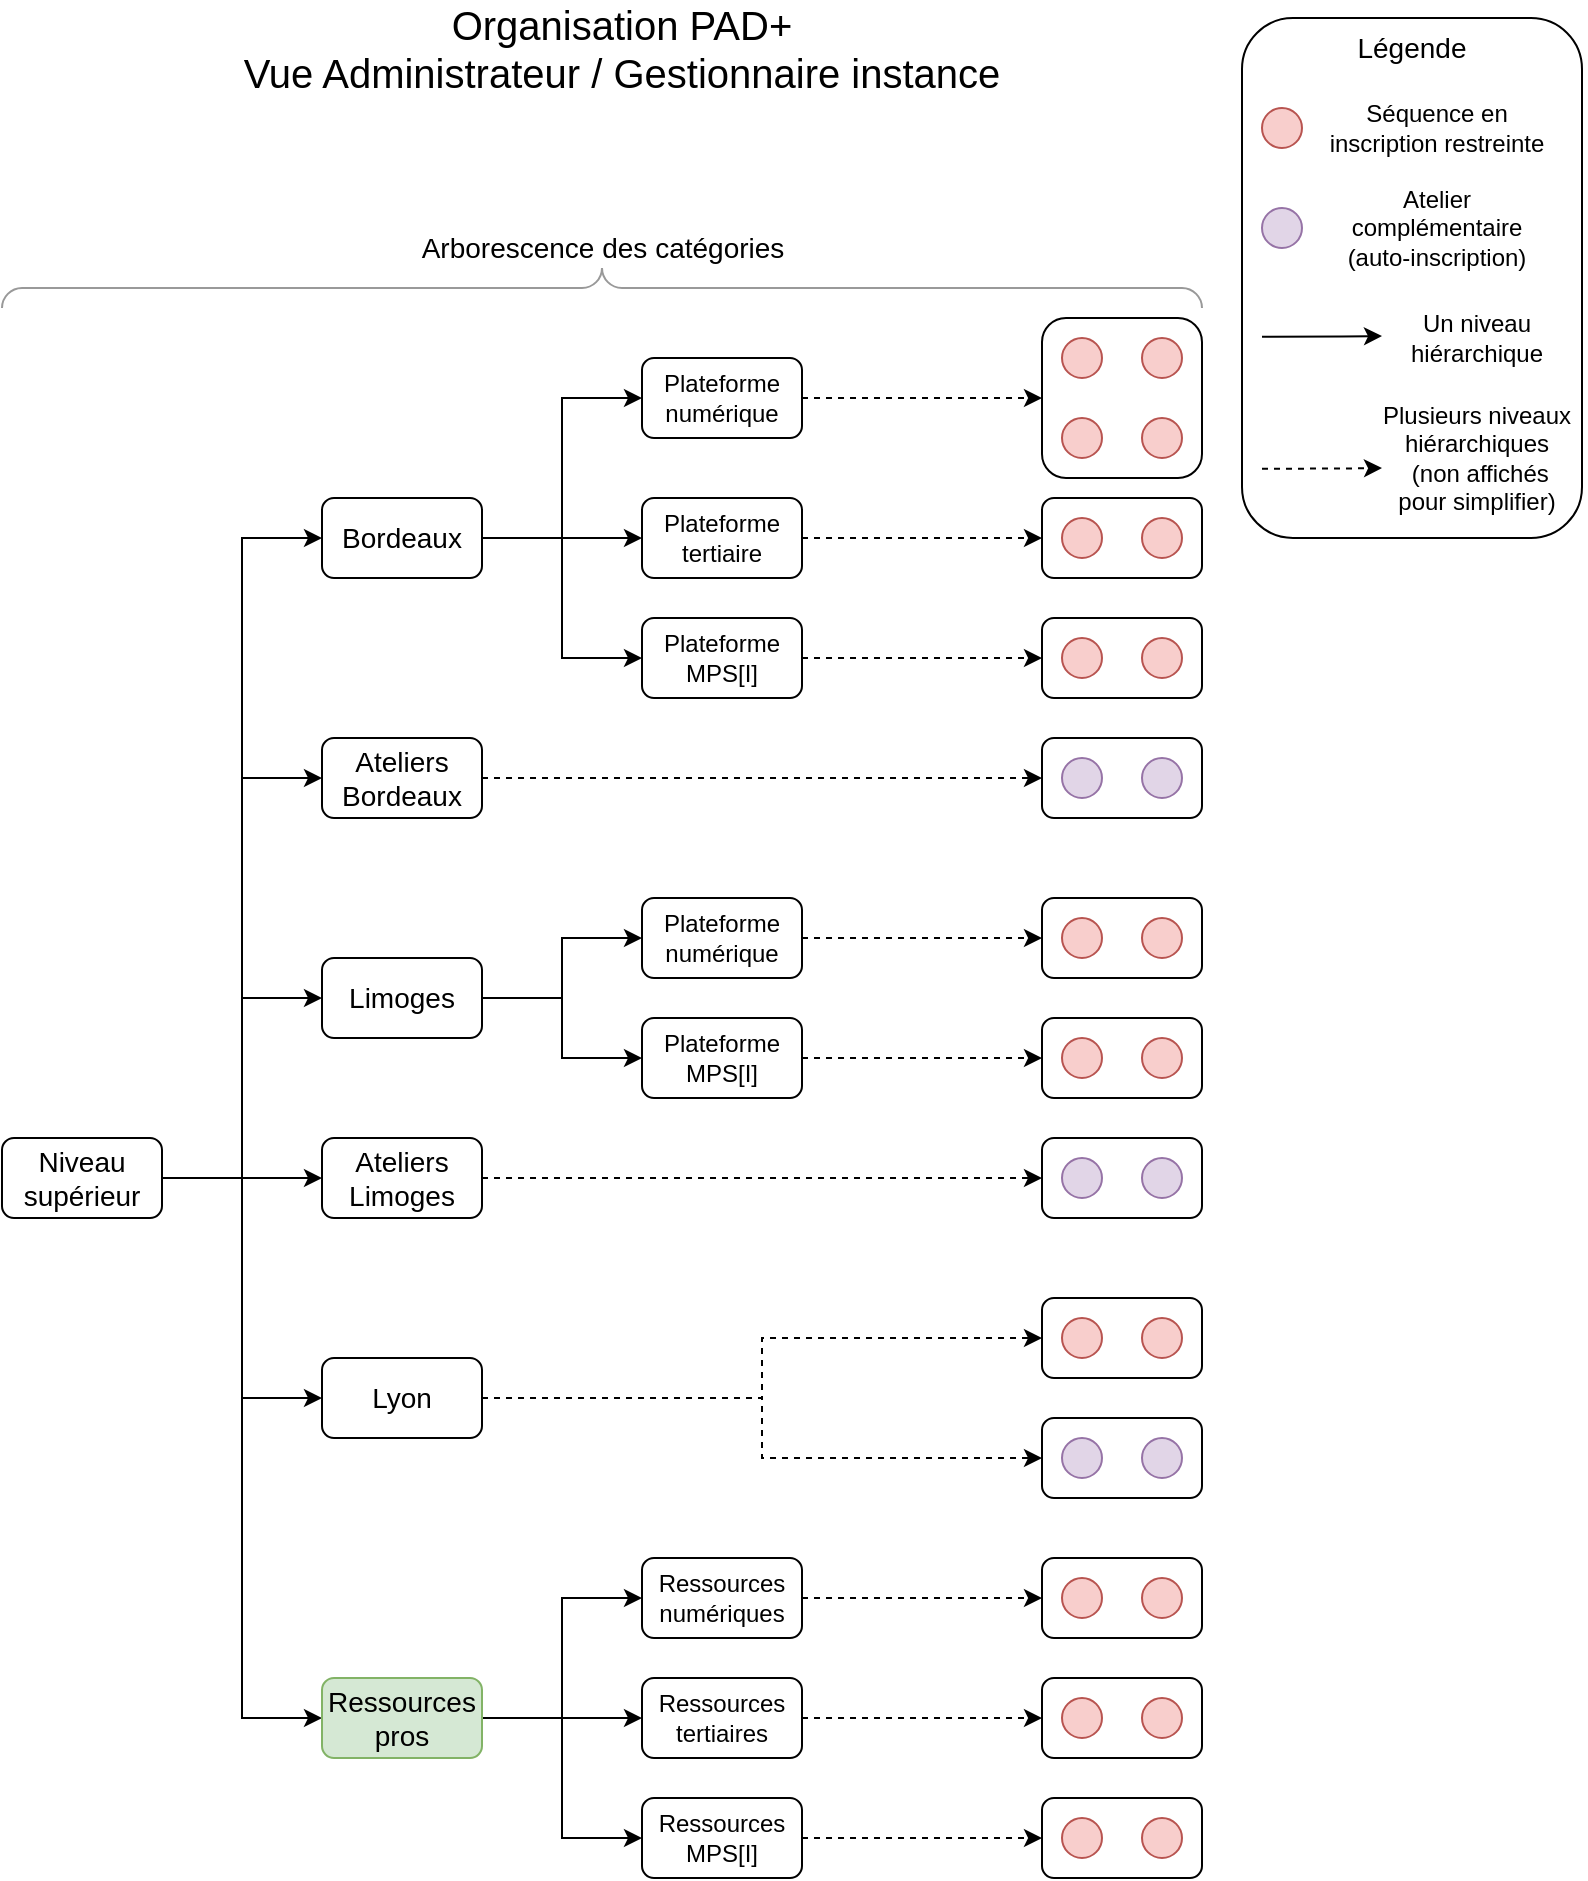 <mxfile version="20.0.1" type="google" pages="4"><diagram id="fIa6-c6vChMTlhz6WRoi" name="Instance"><mxGraphModel grid="1" page="1" gridSize="10" guides="1" tooltips="1" connect="1" arrows="1" fold="1" pageScale="1" pageWidth="827" pageHeight="1169" math="0" shadow="0"><root><mxCell id="0"/><mxCell id="1" parent="0"/><mxCell id="btpic6Eztu4mY70MUacI-135" value="Légende" style="rounded=1;whiteSpace=wrap;html=1;fontSize=14;verticalAlign=top;" vertex="1" parent="1"><mxGeometry x="650" y="30" width="170" height="260" as="geometry"/></mxCell><mxCell id="btpic6Eztu4mY70MUacI-9" style="edgeStyle=orthogonalEdgeStyle;rounded=0;orthogonalLoop=1;jettySize=auto;html=1;entryX=0;entryY=0.5;entryDx=0;entryDy=0;dashed=1;" edge="1" parent="1" source="btpic6Eztu4mY70MUacI-8" target="btpic6Eztu4mY70MUacI-1"><mxGeometry relative="1" as="geometry"/></mxCell><mxCell id="btpic6Eztu4mY70MUacI-8" value="Plateforme numérique" style="rounded=1;whiteSpace=wrap;html=1;" vertex="1" parent="1"><mxGeometry x="350" y="200" width="80" height="40" as="geometry"/></mxCell><mxCell id="btpic6Eztu4mY70MUacI-12" style="edgeStyle=orthogonalEdgeStyle;rounded=0;orthogonalLoop=1;jettySize=auto;html=1;exitX=1;exitY=0.5;exitDx=0;exitDy=0;entryX=0;entryY=0.5;entryDx=0;entryDy=0;" edge="1" parent="1" source="btpic6Eztu4mY70MUacI-10" target="btpic6Eztu4mY70MUacI-8"><mxGeometry relative="1" as="geometry"/></mxCell><mxCell id="btpic6Eztu4mY70MUacI-14" style="edgeStyle=orthogonalEdgeStyle;rounded=0;orthogonalLoop=1;jettySize=auto;html=1;entryX=0;entryY=0.5;entryDx=0;entryDy=0;" edge="1" parent="1" source="btpic6Eztu4mY70MUacI-10" target="btpic6Eztu4mY70MUacI-13"><mxGeometry relative="1" as="geometry"/></mxCell><mxCell id="btpic6Eztu4mY70MUacI-16" style="edgeStyle=orthogonalEdgeStyle;rounded=0;orthogonalLoop=1;jettySize=auto;html=1;exitX=1;exitY=0.5;exitDx=0;exitDy=0;entryX=0;entryY=0.5;entryDx=0;entryDy=0;" edge="1" parent="1" source="btpic6Eztu4mY70MUacI-10" target="btpic6Eztu4mY70MUacI-15"><mxGeometry relative="1" as="geometry"/></mxCell><mxCell id="btpic6Eztu4mY70MUacI-10" value="Bordeaux" style="whiteSpace=wrap;html=1;rounded=1;fontSize=14;" vertex="1" parent="1"><mxGeometry x="190" y="270" width="80" height="40" as="geometry"/></mxCell><mxCell id="btpic6Eztu4mY70MUacI-38" style="edgeStyle=orthogonalEdgeStyle;rounded=0;orthogonalLoop=1;jettySize=auto;html=1;exitX=1;exitY=0.5;exitDx=0;exitDy=0;entryX=0;entryY=0.5;entryDx=0;entryDy=0;dashed=1;" edge="1" parent="1" source="btpic6Eztu4mY70MUacI-13" target="btpic6Eztu4mY70MUacI-26"><mxGeometry relative="1" as="geometry"/></mxCell><mxCell id="btpic6Eztu4mY70MUacI-13" value="Plateforme tertiaire" style="rounded=1;whiteSpace=wrap;html=1;" vertex="1" parent="1"><mxGeometry x="350" y="270" width="80" height="40" as="geometry"/></mxCell><mxCell id="btpic6Eztu4mY70MUacI-40" style="edgeStyle=orthogonalEdgeStyle;rounded=0;orthogonalLoop=1;jettySize=auto;html=1;exitX=1;exitY=0.5;exitDx=0;exitDy=0;dashed=1;entryX=0;entryY=0.5;entryDx=0;entryDy=0;" edge="1" parent="1" source="btpic6Eztu4mY70MUacI-15" target="btpic6Eztu4mY70MUacI-85"><mxGeometry relative="1" as="geometry"><mxPoint x="484" y="360" as="targetPoint"/></mxGeometry></mxCell><mxCell id="btpic6Eztu4mY70MUacI-15" value="Plateforme MPS[I]" style="rounded=1;whiteSpace=wrap;html=1;" vertex="1" parent="1"><mxGeometry x="350" y="330" width="80" height="40" as="geometry"/></mxCell><mxCell id="btpic6Eztu4mY70MUacI-39" style="edgeStyle=orthogonalEdgeStyle;rounded=0;orthogonalLoop=1;jettySize=auto;html=1;exitX=1;exitY=0.5;exitDx=0;exitDy=0;entryX=0;entryY=0.5;entryDx=0;entryDy=0;dashed=1;" edge="1" parent="1" source="btpic6Eztu4mY70MUacI-17" target="btpic6Eztu4mY70MUacI-32"><mxGeometry relative="1" as="geometry"/></mxCell><mxCell id="btpic6Eztu4mY70MUacI-17" value="Ateliers Bordeaux" style="rounded=1;whiteSpace=wrap;html=1;fontSize=14;" vertex="1" parent="1"><mxGeometry x="190" y="390" width="80" height="40" as="geometry"/></mxCell><mxCell id="btpic6Eztu4mY70MUacI-24" value="" style="group" vertex="1" connectable="0" parent="1"><mxGeometry x="560" y="180" width="80" height="80" as="geometry"/></mxCell><mxCell id="btpic6Eztu4mY70MUacI-1" value="" style="rounded=1;whiteSpace=wrap;html=1;" vertex="1" parent="btpic6Eztu4mY70MUacI-24"><mxGeometry x="-10" width="80" height="80" as="geometry"/></mxCell><mxCell id="btpic6Eztu4mY70MUacI-2" value="" style="ellipse;whiteSpace=wrap;html=1;aspect=fixed;fillColor=#f8cecc;strokeColor=#b85450;" vertex="1" parent="btpic6Eztu4mY70MUacI-24"><mxGeometry y="10" width="20" height="20" as="geometry"/></mxCell><mxCell id="btpic6Eztu4mY70MUacI-3" value="" style="ellipse;whiteSpace=wrap;html=1;aspect=fixed;fillColor=#f8cecc;strokeColor=#b85450;" vertex="1" parent="btpic6Eztu4mY70MUacI-24"><mxGeometry x="40" y="10" width="20" height="20" as="geometry"/></mxCell><mxCell id="btpic6Eztu4mY70MUacI-4" value="" style="ellipse;whiteSpace=wrap;html=1;aspect=fixed;fillColor=#f8cecc;strokeColor=#b85450;" vertex="1" parent="btpic6Eztu4mY70MUacI-24"><mxGeometry y="50" width="20" height="20" as="geometry"/></mxCell><mxCell id="btpic6Eztu4mY70MUacI-5" value="" style="ellipse;whiteSpace=wrap;html=1;aspect=fixed;fillColor=#f8cecc;strokeColor=#b85450;" vertex="1" parent="btpic6Eztu4mY70MUacI-24"><mxGeometry x="40" y="50" width="20" height="20" as="geometry"/></mxCell><mxCell id="btpic6Eztu4mY70MUacI-32" value="" style="rounded=1;whiteSpace=wrap;html=1;" vertex="1" parent="1"><mxGeometry x="550" y="390" width="80" height="40" as="geometry"/></mxCell><mxCell id="btpic6Eztu4mY70MUacI-33" value="" style="ellipse;whiteSpace=wrap;html=1;aspect=fixed;fillColor=#e1d5e7;strokeColor=#9673a6;" vertex="1" parent="1"><mxGeometry x="560" y="400" width="20" height="20" as="geometry"/></mxCell><mxCell id="btpic6Eztu4mY70MUacI-34" value="" style="ellipse;whiteSpace=wrap;html=1;aspect=fixed;fillColor=#e1d5e7;strokeColor=#9673a6;" vertex="1" parent="1"><mxGeometry x="600" y="400" width="20" height="20" as="geometry"/></mxCell><mxCell id="btpic6Eztu4mY70MUacI-49" style="edgeStyle=orthogonalEdgeStyle;rounded=0;orthogonalLoop=1;jettySize=auto;html=1;exitX=1;exitY=0.5;exitDx=0;exitDy=0;entryX=0;entryY=0.5;entryDx=0;entryDy=0;" edge="1" parent="1" source="btpic6Eztu4mY70MUacI-48" target="btpic6Eztu4mY70MUacI-10"><mxGeometry relative="1" as="geometry"/></mxCell><mxCell id="btpic6Eztu4mY70MUacI-98" style="edgeStyle=orthogonalEdgeStyle;rounded=0;orthogonalLoop=1;jettySize=auto;html=1;entryX=0;entryY=0.5;entryDx=0;entryDy=0;" edge="1" parent="1" source="btpic6Eztu4mY70MUacI-48" target="btpic6Eztu4mY70MUacI-56"><mxGeometry relative="1" as="geometry"/></mxCell><mxCell id="btpic6Eztu4mY70MUacI-121" style="edgeStyle=orthogonalEdgeStyle;rounded=0;orthogonalLoop=1;jettySize=auto;html=1;entryX=0;entryY=0.5;entryDx=0;entryDy=0;" edge="1" parent="1" source="btpic6Eztu4mY70MUacI-48" target="btpic6Eztu4mY70MUacI-104"><mxGeometry relative="1" as="geometry"/></mxCell><mxCell id="btpic6Eztu4mY70MUacI-140" style="edgeStyle=orthogonalEdgeStyle;rounded=0;orthogonalLoop=1;jettySize=auto;html=1;exitX=1;exitY=0.5;exitDx=0;exitDy=0;entryX=0;entryY=0.5;entryDx=0;entryDy=0;fontSize=14;" edge="1" parent="1" source="btpic6Eztu4mY70MUacI-48" target="btpic6Eztu4mY70MUacI-139"><mxGeometry relative="1" as="geometry"/></mxCell><mxCell id="A914UqoTuWFXwzGhGgvH-1" style="edgeStyle=orthogonalEdgeStyle;rounded=0;orthogonalLoop=1;jettySize=auto;html=1;exitX=1;exitY=0.5;exitDx=0;exitDy=0;entryX=0;entryY=0.5;entryDx=0;entryDy=0;" edge="1" parent="1" source="btpic6Eztu4mY70MUacI-48" target="btpic6Eztu4mY70MUacI-17"><mxGeometry relative="1" as="geometry"/></mxCell><mxCell id="A914UqoTuWFXwzGhGgvH-2" style="edgeStyle=orthogonalEdgeStyle;rounded=0;orthogonalLoop=1;jettySize=auto;html=1;exitX=1;exitY=0.5;exitDx=0;exitDy=0;fontSize=14;" edge="1" parent="1" source="btpic6Eztu4mY70MUacI-48" target="btpic6Eztu4mY70MUacI-62"><mxGeometry relative="1" as="geometry"/></mxCell><mxCell id="btpic6Eztu4mY70MUacI-48" value="&lt;div style=&quot;font-size: 14px;&quot;&gt;Niveau&lt;/div&gt;&lt;div style=&quot;font-size: 14px;&quot;&gt;supérieur&lt;br style=&quot;font-size: 14px;&quot;&gt;&lt;/div&gt;" style="whiteSpace=wrap;html=1;rounded=1;fontSize=14;" vertex="1" parent="1"><mxGeometry x="30" y="590" width="80" height="40" as="geometry"/></mxCell><mxCell id="btpic6Eztu4mY70MUacI-50" style="edgeStyle=orthogonalEdgeStyle;rounded=0;orthogonalLoop=1;jettySize=auto;html=1;entryX=0;entryY=0.5;entryDx=0;entryDy=0;dashed=1;" edge="1" parent="1" source="btpic6Eztu4mY70MUacI-51"><mxGeometry relative="1" as="geometry"><mxPoint x="550" y="490" as="targetPoint"/></mxGeometry></mxCell><mxCell id="btpic6Eztu4mY70MUacI-51" value="Plateforme numérique" style="rounded=1;whiteSpace=wrap;html=1;" vertex="1" parent="1"><mxGeometry x="350" y="470" width="80" height="40" as="geometry"/></mxCell><mxCell id="btpic6Eztu4mY70MUacI-52" style="edgeStyle=orthogonalEdgeStyle;rounded=0;orthogonalLoop=1;jettySize=auto;html=1;exitX=1;exitY=0.5;exitDx=0;exitDy=0;entryX=0;entryY=0.5;entryDx=0;entryDy=0;" edge="1" parent="1" source="btpic6Eztu4mY70MUacI-56" target="btpic6Eztu4mY70MUacI-51"><mxGeometry relative="1" as="geometry"/></mxCell><mxCell id="btpic6Eztu4mY70MUacI-54" style="edgeStyle=orthogonalEdgeStyle;rounded=0;orthogonalLoop=1;jettySize=auto;html=1;exitX=1;exitY=0.5;exitDx=0;exitDy=0;entryX=0;entryY=0.5;entryDx=0;entryDy=0;" edge="1" parent="1" source="btpic6Eztu4mY70MUacI-56" target="btpic6Eztu4mY70MUacI-60"><mxGeometry relative="1" as="geometry"/></mxCell><mxCell id="btpic6Eztu4mY70MUacI-56" value="Limoges" style="whiteSpace=wrap;html=1;rounded=1;fontSize=14;" vertex="1" parent="1"><mxGeometry x="190" y="500" width="80" height="40" as="geometry"/></mxCell><mxCell id="btpic6Eztu4mY70MUacI-57" style="edgeStyle=orthogonalEdgeStyle;rounded=0;orthogonalLoop=1;jettySize=auto;html=1;exitX=1;exitY=0.5;exitDx=0;exitDy=0;entryX=0;entryY=0.5;entryDx=0;entryDy=0;dashed=1;" edge="1" parent="1"><mxGeometry relative="1" as="geometry"><mxPoint x="480" y="500" as="sourcePoint"/></mxGeometry></mxCell><mxCell id="btpic6Eztu4mY70MUacI-59" style="edgeStyle=orthogonalEdgeStyle;rounded=0;orthogonalLoop=1;jettySize=auto;html=1;exitX=1;exitY=0.5;exitDx=0;exitDy=0;dashed=1;entryX=0;entryY=0.5;entryDx=0;entryDy=0;" edge="1" parent="1" source="btpic6Eztu4mY70MUacI-60" target="btpic6Eztu4mY70MUacI-94"><mxGeometry relative="1" as="geometry"><mxPoint x="480" y="620" as="targetPoint"/></mxGeometry></mxCell><mxCell id="btpic6Eztu4mY70MUacI-60" value="Plateforme MPS[I]" style="rounded=1;whiteSpace=wrap;html=1;" vertex="1" parent="1"><mxGeometry x="350" y="530" width="80" height="40" as="geometry"/></mxCell><mxCell id="btpic6Eztu4mY70MUacI-61" style="edgeStyle=orthogonalEdgeStyle;rounded=0;orthogonalLoop=1;jettySize=auto;html=1;exitX=1;exitY=0.5;exitDx=0;exitDy=0;entryX=0;entryY=0.5;entryDx=0;entryDy=0;dashed=1;" edge="1" parent="1" source="btpic6Eztu4mY70MUacI-62" target="btpic6Eztu4mY70MUacI-75"><mxGeometry relative="1" as="geometry"/></mxCell><mxCell id="btpic6Eztu4mY70MUacI-62" value="Ateliers Limoges" style="rounded=1;whiteSpace=wrap;html=1;fontSize=14;" vertex="1" parent="1"><mxGeometry x="190" y="590" width="80" height="40" as="geometry"/></mxCell><mxCell id="btpic6Eztu4mY70MUacI-83" value="" style="group" vertex="1" connectable="0" parent="1"><mxGeometry x="550" y="270" width="80" height="40" as="geometry"/></mxCell><mxCell id="btpic6Eztu4mY70MUacI-26" value="" style="rounded=1;whiteSpace=wrap;html=1;" vertex="1" parent="btpic6Eztu4mY70MUacI-83"><mxGeometry width="80" height="40" as="geometry"/></mxCell><mxCell id="btpic6Eztu4mY70MUacI-27" value="" style="ellipse;whiteSpace=wrap;html=1;aspect=fixed;fillColor=#f8cecc;strokeColor=#b85450;" vertex="1" parent="btpic6Eztu4mY70MUacI-83"><mxGeometry x="10" y="10" width="20" height="20" as="geometry"/></mxCell><mxCell id="btpic6Eztu4mY70MUacI-28" value="" style="ellipse;whiteSpace=wrap;html=1;aspect=fixed;fillColor=#f8cecc;strokeColor=#b85450;" vertex="1" parent="btpic6Eztu4mY70MUacI-83"><mxGeometry x="50" y="10" width="20" height="20" as="geometry"/></mxCell><mxCell id="btpic6Eztu4mY70MUacI-84" value="" style="group" vertex="1" connectable="0" parent="1"><mxGeometry x="550" y="330" width="80" height="40" as="geometry"/></mxCell><mxCell id="btpic6Eztu4mY70MUacI-85" value="" style="rounded=1;whiteSpace=wrap;html=1;" vertex="1" parent="btpic6Eztu4mY70MUacI-84"><mxGeometry width="80" height="40" as="geometry"/></mxCell><mxCell id="btpic6Eztu4mY70MUacI-86" value="" style="ellipse;whiteSpace=wrap;html=1;aspect=fixed;fillColor=#f8cecc;strokeColor=#b85450;" vertex="1" parent="btpic6Eztu4mY70MUacI-84"><mxGeometry x="10" y="10" width="20" height="20" as="geometry"/></mxCell><mxCell id="btpic6Eztu4mY70MUacI-87" value="" style="ellipse;whiteSpace=wrap;html=1;aspect=fixed;fillColor=#f8cecc;strokeColor=#b85450;" vertex="1" parent="btpic6Eztu4mY70MUacI-84"><mxGeometry x="50" y="10" width="20" height="20" as="geometry"/></mxCell><mxCell id="btpic6Eztu4mY70MUacI-89" value="" style="group" vertex="1" connectable="0" parent="1"><mxGeometry x="550" y="470" width="80" height="40" as="geometry"/></mxCell><mxCell id="btpic6Eztu4mY70MUacI-90" value="" style="rounded=1;whiteSpace=wrap;html=1;" vertex="1" parent="btpic6Eztu4mY70MUacI-89"><mxGeometry width="80" height="40" as="geometry"/></mxCell><mxCell id="btpic6Eztu4mY70MUacI-91" value="" style="ellipse;whiteSpace=wrap;html=1;aspect=fixed;fillColor=#f8cecc;strokeColor=#b85450;" vertex="1" parent="btpic6Eztu4mY70MUacI-89"><mxGeometry x="10" y="10" width="20" height="20" as="geometry"/></mxCell><mxCell id="btpic6Eztu4mY70MUacI-92" value="" style="ellipse;whiteSpace=wrap;html=1;aspect=fixed;fillColor=#f8cecc;strokeColor=#b85450;" vertex="1" parent="btpic6Eztu4mY70MUacI-89"><mxGeometry x="50" y="10" width="20" height="20" as="geometry"/></mxCell><mxCell id="btpic6Eztu4mY70MUacI-93" value="" style="group" vertex="1" connectable="0" parent="1"><mxGeometry x="550" y="530" width="80" height="40" as="geometry"/></mxCell><mxCell id="btpic6Eztu4mY70MUacI-94" value="" style="rounded=1;whiteSpace=wrap;html=1;" vertex="1" parent="btpic6Eztu4mY70MUacI-93"><mxGeometry width="80" height="40" as="geometry"/></mxCell><mxCell id="btpic6Eztu4mY70MUacI-95" value="" style="ellipse;whiteSpace=wrap;html=1;aspect=fixed;fillColor=#f8cecc;strokeColor=#b85450;" vertex="1" parent="btpic6Eztu4mY70MUacI-93"><mxGeometry x="10" y="10" width="20" height="20" as="geometry"/></mxCell><mxCell id="btpic6Eztu4mY70MUacI-96" value="" style="ellipse;whiteSpace=wrap;html=1;aspect=fixed;fillColor=#f8cecc;strokeColor=#b85450;" vertex="1" parent="btpic6Eztu4mY70MUacI-93"><mxGeometry x="50" y="10" width="20" height="20" as="geometry"/></mxCell><mxCell id="btpic6Eztu4mY70MUacI-97" value="" style="group" vertex="1" connectable="0" parent="1"><mxGeometry x="550" y="590" width="80" height="40" as="geometry"/></mxCell><mxCell id="btpic6Eztu4mY70MUacI-75" value="" style="rounded=1;whiteSpace=wrap;html=1;" vertex="1" parent="btpic6Eztu4mY70MUacI-97"><mxGeometry width="80" height="40" as="geometry"/></mxCell><mxCell id="btpic6Eztu4mY70MUacI-76" value="" style="ellipse;whiteSpace=wrap;html=1;aspect=fixed;fillColor=#e1d5e7;strokeColor=#9673a6;" vertex="1" parent="btpic6Eztu4mY70MUacI-97"><mxGeometry x="10" y="10" width="20" height="20" as="geometry"/></mxCell><mxCell id="btpic6Eztu4mY70MUacI-77" value="" style="ellipse;whiteSpace=wrap;html=1;aspect=fixed;fillColor=#e1d5e7;strokeColor=#9673a6;" vertex="1" parent="btpic6Eztu4mY70MUacI-97"><mxGeometry x="50" y="10" width="20" height="20" as="geometry"/></mxCell><mxCell id="btpic6Eztu4mY70MUacI-99" style="edgeStyle=orthogonalEdgeStyle;rounded=0;orthogonalLoop=1;jettySize=auto;html=1;entryX=0;entryY=0.5;entryDx=0;entryDy=0;dashed=1;exitX=1;exitY=0.5;exitDx=0;exitDy=0;" edge="1" parent="1" source="btpic6Eztu4mY70MUacI-104"><mxGeometry relative="1" as="geometry"><mxPoint x="550" y="690" as="targetPoint"/><mxPoint x="430" y="690" as="sourcePoint"/><Array as="points"><mxPoint x="410" y="720"/><mxPoint x="410" y="690"/></Array></mxGeometry></mxCell><mxCell id="btpic6Eztu4mY70MUacI-104" value="Lyon" style="whiteSpace=wrap;html=1;rounded=1;fontSize=14;" vertex="1" parent="1"><mxGeometry x="190" y="700" width="80" height="40" as="geometry"/></mxCell><mxCell id="btpic6Eztu4mY70MUacI-107" style="edgeStyle=orthogonalEdgeStyle;rounded=0;orthogonalLoop=1;jettySize=auto;html=1;exitX=1;exitY=0.5;exitDx=0;exitDy=0;entryX=0;entryY=0.5;entryDx=0;entryDy=0;dashed=1;" edge="1" parent="1" source="btpic6Eztu4mY70MUacI-104" target="btpic6Eztu4mY70MUacI-118"><mxGeometry relative="1" as="geometry"><mxPoint x="510" y="810" as="sourcePoint"/></mxGeometry></mxCell><mxCell id="btpic6Eztu4mY70MUacI-109" value="" style="group" vertex="1" connectable="0" parent="1"><mxGeometry x="550" y="670" width="80" height="40" as="geometry"/></mxCell><mxCell id="btpic6Eztu4mY70MUacI-110" value="" style="rounded=1;whiteSpace=wrap;html=1;" vertex="1" parent="btpic6Eztu4mY70MUacI-109"><mxGeometry width="80" height="40" as="geometry"/></mxCell><mxCell id="btpic6Eztu4mY70MUacI-111" value="" style="ellipse;whiteSpace=wrap;html=1;aspect=fixed;fillColor=#f8cecc;strokeColor=#b85450;" vertex="1" parent="btpic6Eztu4mY70MUacI-109"><mxGeometry x="10" y="10" width="20" height="20" as="geometry"/></mxCell><mxCell id="btpic6Eztu4mY70MUacI-112" value="" style="ellipse;whiteSpace=wrap;html=1;aspect=fixed;fillColor=#f8cecc;strokeColor=#b85450;" vertex="1" parent="btpic6Eztu4mY70MUacI-109"><mxGeometry x="50" y="10" width="20" height="20" as="geometry"/></mxCell><mxCell id="btpic6Eztu4mY70MUacI-117" value="" style="group" vertex="1" connectable="0" parent="1"><mxGeometry x="550" y="730" width="80" height="40" as="geometry"/></mxCell><mxCell id="btpic6Eztu4mY70MUacI-118" value="" style="rounded=1;whiteSpace=wrap;html=1;" vertex="1" parent="btpic6Eztu4mY70MUacI-117"><mxGeometry width="80" height="40" as="geometry"/></mxCell><mxCell id="btpic6Eztu4mY70MUacI-119" value="" style="ellipse;whiteSpace=wrap;html=1;aspect=fixed;fillColor=#e1d5e7;strokeColor=#9673a6;" vertex="1" parent="btpic6Eztu4mY70MUacI-117"><mxGeometry x="10" y="10" width="20" height="20" as="geometry"/></mxCell><mxCell id="btpic6Eztu4mY70MUacI-120" value="" style="ellipse;whiteSpace=wrap;html=1;aspect=fixed;fillColor=#e1d5e7;strokeColor=#9673a6;" vertex="1" parent="btpic6Eztu4mY70MUacI-117"><mxGeometry x="50" y="10" width="20" height="20" as="geometry"/></mxCell><mxCell id="btpic6Eztu4mY70MUacI-122" value="" style="verticalLabelPosition=bottom;shadow=0;dashed=0;align=center;html=1;verticalAlign=top;strokeWidth=1;shape=mxgraph.mockup.markup.curlyBrace;strokeColor=#999999;" vertex="1" parent="1"><mxGeometry x="30" y="155" width="600" height="20" as="geometry"/></mxCell><mxCell id="btpic6Eztu4mY70MUacI-123" value="Arborescence des catégories" style="text;html=1;align=center;verticalAlign=middle;resizable=0;points=[];autosize=1;strokeColor=none;fillColor=none;fontSize=14;" vertex="1" parent="1"><mxGeometry x="230" y="135" width="200" height="20" as="geometry"/></mxCell><mxCell id="btpic6Eztu4mY70MUacI-124" value="" style="ellipse;whiteSpace=wrap;html=1;aspect=fixed;fillColor=#f8cecc;strokeColor=#b85450;" vertex="1" parent="1"><mxGeometry x="660" y="75" width="20" height="20" as="geometry"/></mxCell><mxCell id="btpic6Eztu4mY70MUacI-125" value="&lt;div&gt;Séquence en&lt;/div&gt;&lt;div&gt;inscription restreinte&lt;/div&gt;" style="text;html=1;align=center;verticalAlign=middle;resizable=0;points=[];autosize=1;strokeColor=none;fillColor=none;fontSize=12;" vertex="1" parent="1"><mxGeometry x="687" y="70" width="120" height="30" as="geometry"/></mxCell><mxCell id="btpic6Eztu4mY70MUacI-126" value="" style="ellipse;whiteSpace=wrap;html=1;aspect=fixed;fillColor=#e1d5e7;strokeColor=#9673a6;" vertex="1" parent="1"><mxGeometry x="660" y="125" width="20" height="20" as="geometry"/></mxCell><mxCell id="btpic6Eztu4mY70MUacI-127" value="Atelier&lt;br&gt;complémentaire&lt;br&gt;&lt;div&gt;(auto-inscription)&lt;br&gt;&lt;/div&gt;" style="text;html=1;align=center;verticalAlign=middle;resizable=0;points=[];autosize=1;strokeColor=none;fillColor=none;fontSize=12;" vertex="1" parent="1"><mxGeometry x="692" y="110" width="110" height="50" as="geometry"/></mxCell><mxCell id="btpic6Eztu4mY70MUacI-128" value="&lt;div style=&quot;font-size: 20px;&quot;&gt;Organisation PAD+&lt;/div&gt;&lt;div style=&quot;font-size: 20px;&quot;&gt;Vue Administrateur / Gestionnaire instance&lt;/div&gt;" style="text;html=1;strokeColor=none;fillColor=none;align=center;verticalAlign=middle;whiteSpace=wrap;rounded=0;fontSize=20;" vertex="1" parent="1"><mxGeometry x="135" y="30" width="410" height="30" as="geometry"/></mxCell><mxCell id="btpic6Eztu4mY70MUacI-130" style="edgeStyle=orthogonalEdgeStyle;rounded=0;orthogonalLoop=1;jettySize=auto;html=1;" edge="1" parent="1"><mxGeometry relative="1" as="geometry"><mxPoint x="660" y="189.33" as="sourcePoint"/><mxPoint x="720" y="189" as="targetPoint"/><Array as="points"><mxPoint x="700" y="189"/><mxPoint x="700" y="189"/></Array></mxGeometry></mxCell><mxCell id="btpic6Eztu4mY70MUacI-131" style="edgeStyle=orthogonalEdgeStyle;rounded=0;orthogonalLoop=1;jettySize=auto;html=1;dashed=1;" edge="1" parent="1"><mxGeometry relative="1" as="geometry"><mxPoint x="660" y="255.33" as="sourcePoint"/><mxPoint x="720" y="255" as="targetPoint"/><Array as="points"><mxPoint x="700" y="255"/><mxPoint x="700" y="255"/></Array></mxGeometry></mxCell><mxCell id="btpic6Eztu4mY70MUacI-132" value="Un niveau&lt;br&gt;hiérarchique" style="text;html=1;align=center;verticalAlign=middle;resizable=0;points=[];autosize=1;strokeColor=none;fillColor=none;fontSize=12;" vertex="1" parent="1"><mxGeometry x="727" y="175" width="80" height="30" as="geometry"/></mxCell><mxCell id="btpic6Eztu4mY70MUacI-133" value="Plusieurs niveaux&lt;br&gt;&lt;div&gt;hiérarchiques&lt;/div&gt;&lt;div&gt;&amp;nbsp;(non affichés&lt;/div&gt;&lt;div&gt;pour simplifier)&lt;/div&gt;" style="text;html=1;align=center;verticalAlign=middle;resizable=0;points=[];autosize=1;strokeColor=none;fillColor=none;fontSize=12;" vertex="1" parent="1"><mxGeometry x="712" y="220" width="110" height="60" as="geometry"/></mxCell><mxCell id="btpic6Eztu4mY70MUacI-147" style="edgeStyle=orthogonalEdgeStyle;rounded=0;orthogonalLoop=1;jettySize=auto;html=1;entryX=0;entryY=0.5;entryDx=0;entryDy=0;fontSize=14;" edge="1" parent="1" source="btpic6Eztu4mY70MUacI-139" target="btpic6Eztu4mY70MUacI-141"><mxGeometry relative="1" as="geometry"/></mxCell><mxCell id="btpic6Eztu4mY70MUacI-148" style="edgeStyle=orthogonalEdgeStyle;rounded=0;orthogonalLoop=1;jettySize=auto;html=1;fontSize=14;" edge="1" parent="1" source="btpic6Eztu4mY70MUacI-139" target="btpic6Eztu4mY70MUacI-142"><mxGeometry relative="1" as="geometry"/></mxCell><mxCell id="btpic6Eztu4mY70MUacI-149" style="edgeStyle=orthogonalEdgeStyle;rounded=0;orthogonalLoop=1;jettySize=auto;html=1;entryX=0;entryY=0.5;entryDx=0;entryDy=0;fontSize=14;" edge="1" parent="1" source="btpic6Eztu4mY70MUacI-139" target="btpic6Eztu4mY70MUacI-143"><mxGeometry relative="1" as="geometry"/></mxCell><mxCell id="btpic6Eztu4mY70MUacI-139" value="Ressources pros" style="whiteSpace=wrap;html=1;rounded=1;fontSize=14;fillColor=#d5e8d4;strokeColor=#82b366;" vertex="1" parent="1"><mxGeometry x="190" y="860" width="80" height="40" as="geometry"/></mxCell><mxCell id="btpic6Eztu4mY70MUacI-164" style="edgeStyle=orthogonalEdgeStyle;rounded=0;orthogonalLoop=1;jettySize=auto;html=1;entryX=0;entryY=0.5;entryDx=0;entryDy=0;fontSize=14;dashed=1;" edge="1" parent="1" source="btpic6Eztu4mY70MUacI-141" target="btpic6Eztu4mY70MUacI-151"><mxGeometry relative="1" as="geometry"/></mxCell><mxCell id="btpic6Eztu4mY70MUacI-141" value="Ressources numériques" style="rounded=1;whiteSpace=wrap;html=1;" vertex="1" parent="1"><mxGeometry x="350" y="800" width="80" height="40" as="geometry"/></mxCell><mxCell id="btpic6Eztu4mY70MUacI-142" value="Ressources tertiaires" style="rounded=1;whiteSpace=wrap;html=1;" vertex="1" parent="1"><mxGeometry x="350" y="860" width="80" height="40" as="geometry"/></mxCell><mxCell id="btpic6Eztu4mY70MUacI-143" value="Ressources MPS[I]" style="rounded=1;whiteSpace=wrap;html=1;" vertex="1" parent="1"><mxGeometry x="350" y="920" width="80" height="40" as="geometry"/></mxCell><mxCell id="btpic6Eztu4mY70MUacI-150" value="" style="group" vertex="1" connectable="0" parent="1"><mxGeometry x="550" y="800" width="80" height="40" as="geometry"/></mxCell><mxCell id="btpic6Eztu4mY70MUacI-151" value="" style="rounded=1;whiteSpace=wrap;html=1;" vertex="1" parent="btpic6Eztu4mY70MUacI-150"><mxGeometry width="80" height="40" as="geometry"/></mxCell><mxCell id="btpic6Eztu4mY70MUacI-152" value="" style="ellipse;whiteSpace=wrap;html=1;aspect=fixed;fillColor=#f8cecc;strokeColor=#b85450;" vertex="1" parent="btpic6Eztu4mY70MUacI-150"><mxGeometry x="10" y="10" width="20" height="20" as="geometry"/></mxCell><mxCell id="btpic6Eztu4mY70MUacI-153" value="" style="ellipse;whiteSpace=wrap;html=1;aspect=fixed;fillColor=#f8cecc;strokeColor=#b85450;" vertex="1" parent="btpic6Eztu4mY70MUacI-150"><mxGeometry x="50" y="10" width="20" height="20" as="geometry"/></mxCell><mxCell id="btpic6Eztu4mY70MUacI-154" value="" style="group" vertex="1" connectable="0" parent="1"><mxGeometry x="550" y="860" width="80" height="40" as="geometry"/></mxCell><mxCell id="btpic6Eztu4mY70MUacI-155" value="" style="rounded=1;whiteSpace=wrap;html=1;" vertex="1" parent="btpic6Eztu4mY70MUacI-154"><mxGeometry width="80" height="40" as="geometry"/></mxCell><mxCell id="btpic6Eztu4mY70MUacI-156" value="" style="ellipse;whiteSpace=wrap;html=1;aspect=fixed;fillColor=#f8cecc;strokeColor=#b85450;" vertex="1" parent="btpic6Eztu4mY70MUacI-154"><mxGeometry x="10" y="10" width="20" height="20" as="geometry"/></mxCell><mxCell id="btpic6Eztu4mY70MUacI-157" value="" style="ellipse;whiteSpace=wrap;html=1;aspect=fixed;fillColor=#f8cecc;strokeColor=#b85450;" vertex="1" parent="btpic6Eztu4mY70MUacI-154"><mxGeometry x="50" y="10" width="20" height="20" as="geometry"/></mxCell><mxCell id="btpic6Eztu4mY70MUacI-158" value="" style="group" vertex="1" connectable="0" parent="1"><mxGeometry x="550" y="920" width="80" height="40" as="geometry"/></mxCell><mxCell id="btpic6Eztu4mY70MUacI-159" value="" style="rounded=1;whiteSpace=wrap;html=1;" vertex="1" parent="btpic6Eztu4mY70MUacI-158"><mxGeometry width="80" height="40" as="geometry"/></mxCell><mxCell id="btpic6Eztu4mY70MUacI-160" value="" style="ellipse;whiteSpace=wrap;html=1;aspect=fixed;fillColor=#f8cecc;strokeColor=#b85450;" vertex="1" parent="btpic6Eztu4mY70MUacI-158"><mxGeometry x="10" y="10" width="20" height="20" as="geometry"/></mxCell><mxCell id="btpic6Eztu4mY70MUacI-161" value="" style="ellipse;whiteSpace=wrap;html=1;aspect=fixed;fillColor=#f8cecc;strokeColor=#b85450;" vertex="1" parent="btpic6Eztu4mY70MUacI-158"><mxGeometry x="50" y="10" width="20" height="20" as="geometry"/></mxCell><mxCell id="btpic6Eztu4mY70MUacI-165" style="edgeStyle=orthogonalEdgeStyle;rounded=0;orthogonalLoop=1;jettySize=auto;html=1;fontSize=14;dashed=1;exitX=1;exitY=0.5;exitDx=0;exitDy=0;" edge="1" parent="1" source="btpic6Eztu4mY70MUacI-142"><mxGeometry relative="1" as="geometry"><mxPoint x="440" y="830" as="sourcePoint"/><mxPoint x="550" y="880" as="targetPoint"/></mxGeometry></mxCell><mxCell id="btpic6Eztu4mY70MUacI-166" style="edgeStyle=orthogonalEdgeStyle;rounded=0;orthogonalLoop=1;jettySize=auto;html=1;fontSize=14;dashed=1;exitX=1;exitY=0.5;exitDx=0;exitDy=0;" edge="1" parent="1" source="btpic6Eztu4mY70MUacI-143"><mxGeometry relative="1" as="geometry"><mxPoint x="440" y="890" as="sourcePoint"/><mxPoint x="550" y="940" as="targetPoint"/></mxGeometry></mxCell></root></mxGraphModel></diagram><diagram name="Professionnel" id="Uamm6wXAiVPwKGMrVgPy"><mxGraphModel grid="1" page="1" gridSize="10" guides="1" tooltips="1" connect="1" arrows="1" fold="1" pageScale="1" pageWidth="827" pageHeight="1169" math="0" shadow="0"><root><mxCell id="cCDjSsjGmDS4CqvXZ5Dl-0"/><mxCell id="cCDjSsjGmDS4CqvXZ5Dl-1" parent="cCDjSsjGmDS4CqvXZ5Dl-0"/><mxCell id="cCDjSsjGmDS4CqvXZ5Dl-35" style="edgeStyle=orthogonalEdgeStyle;rounded=0;orthogonalLoop=1;jettySize=auto;html=1;entryX=0;entryY=0.5;entryDx=0;entryDy=0;strokeColor=#B3B3B3;" edge="1" parent="cCDjSsjGmDS4CqvXZ5Dl-1" target="cCDjSsjGmDS4CqvXZ5Dl-41"><mxGeometry relative="1" as="geometry"><mxPoint x="110" y="610" as="sourcePoint"/></mxGeometry></mxCell><mxCell id="cCDjSsjGmDS4CqvXZ5Dl-26" style="edgeStyle=orthogonalEdgeStyle;rounded=0;orthogonalLoop=1;jettySize=auto;html=1;entryX=0;entryY=0.5;entryDx=0;entryDy=0;strokeColor=#B3B3B3;" edge="1" parent="cCDjSsjGmDS4CqvXZ5Dl-1" source="cCDjSsjGmDS4CqvXZ5Dl-30" target="cCDjSsjGmDS4CqvXZ5Dl-36"><mxGeometry relative="1" as="geometry"/></mxCell><mxCell id="cCDjSsjGmDS4CqvXZ5Dl-2" value="Légende" style="rounded=1;whiteSpace=wrap;html=1;fontSize=14;verticalAlign=top;" vertex="1" parent="cCDjSsjGmDS4CqvXZ5Dl-1"><mxGeometry x="650" y="30" width="170" height="180" as="geometry"/></mxCell><mxCell id="cCDjSsjGmDS4CqvXZ5Dl-3" style="edgeStyle=orthogonalEdgeStyle;rounded=0;orthogonalLoop=1;jettySize=auto;html=1;entryX=0;entryY=0.5;entryDx=0;entryDy=0;dashed=1;" edge="1" parent="cCDjSsjGmDS4CqvXZ5Dl-1" source="cCDjSsjGmDS4CqvXZ5Dl-4" target="cCDjSsjGmDS4CqvXZ5Dl-17"><mxGeometry relative="1" as="geometry"/></mxCell><mxCell id="cCDjSsjGmDS4CqvXZ5Dl-4" value="Plateforme numérique" style="rounded=1;whiteSpace=wrap;html=1;" vertex="1" parent="cCDjSsjGmDS4CqvXZ5Dl-1"><mxGeometry x="350" y="200" width="80" height="40" as="geometry"/></mxCell><mxCell id="cCDjSsjGmDS4CqvXZ5Dl-5" style="edgeStyle=orthogonalEdgeStyle;rounded=0;orthogonalLoop=1;jettySize=auto;html=1;exitX=1;exitY=0.5;exitDx=0;exitDy=0;entryX=0;entryY=0.5;entryDx=0;entryDy=0;" edge="1" parent="cCDjSsjGmDS4CqvXZ5Dl-1" source="cCDjSsjGmDS4CqvXZ5Dl-9" target="cCDjSsjGmDS4CqvXZ5Dl-4"><mxGeometry relative="1" as="geometry"/></mxCell><mxCell id="cCDjSsjGmDS4CqvXZ5Dl-6" style="edgeStyle=orthogonalEdgeStyle;rounded=0;orthogonalLoop=1;jettySize=auto;html=1;entryX=0;entryY=0.5;entryDx=0;entryDy=0;" edge="1" parent="cCDjSsjGmDS4CqvXZ5Dl-1" source="cCDjSsjGmDS4CqvXZ5Dl-9" target="cCDjSsjGmDS4CqvXZ5Dl-11"><mxGeometry relative="1" as="geometry"/></mxCell><mxCell id="cCDjSsjGmDS4CqvXZ5Dl-7" style="edgeStyle=orthogonalEdgeStyle;rounded=0;orthogonalLoop=1;jettySize=auto;html=1;exitX=1;exitY=0.5;exitDx=0;exitDy=0;entryX=0;entryY=0.5;entryDx=0;entryDy=0;" edge="1" parent="cCDjSsjGmDS4CqvXZ5Dl-1" source="cCDjSsjGmDS4CqvXZ5Dl-9" target="cCDjSsjGmDS4CqvXZ5Dl-13"><mxGeometry relative="1" as="geometry"/></mxCell><mxCell id="cCDjSsjGmDS4CqvXZ5Dl-9" value="Bordeaux" style="whiteSpace=wrap;html=1;rounded=1;fontSize=14;" vertex="1" parent="cCDjSsjGmDS4CqvXZ5Dl-1"><mxGeometry x="190" y="270" width="80" height="40" as="geometry"/></mxCell><mxCell id="cCDjSsjGmDS4CqvXZ5Dl-10" style="edgeStyle=orthogonalEdgeStyle;rounded=0;orthogonalLoop=1;jettySize=auto;html=1;exitX=1;exitY=0.5;exitDx=0;exitDy=0;entryX=0;entryY=0.5;entryDx=0;entryDy=0;dashed=1;" edge="1" parent="cCDjSsjGmDS4CqvXZ5Dl-1" source="cCDjSsjGmDS4CqvXZ5Dl-11" target="cCDjSsjGmDS4CqvXZ5Dl-43"><mxGeometry relative="1" as="geometry"/></mxCell><mxCell id="cCDjSsjGmDS4CqvXZ5Dl-11" value="Plateforme tertiaire" style="rounded=1;whiteSpace=wrap;html=1;" vertex="1" parent="cCDjSsjGmDS4CqvXZ5Dl-1"><mxGeometry x="350" y="270" width="80" height="40" as="geometry"/></mxCell><mxCell id="cCDjSsjGmDS4CqvXZ5Dl-12" style="edgeStyle=orthogonalEdgeStyle;rounded=0;orthogonalLoop=1;jettySize=auto;html=1;exitX=1;exitY=0.5;exitDx=0;exitDy=0;dashed=1;entryX=0;entryY=0.5;entryDx=0;entryDy=0;" edge="1" parent="cCDjSsjGmDS4CqvXZ5Dl-1" source="cCDjSsjGmDS4CqvXZ5Dl-13" target="cCDjSsjGmDS4CqvXZ5Dl-47"><mxGeometry relative="1" as="geometry"><mxPoint x="484" y="360" as="targetPoint"/></mxGeometry></mxCell><mxCell id="cCDjSsjGmDS4CqvXZ5Dl-13" value="Plateforme MPS[I]" style="rounded=1;whiteSpace=wrap;html=1;" vertex="1" parent="cCDjSsjGmDS4CqvXZ5Dl-1"><mxGeometry x="350" y="330" width="80" height="40" as="geometry"/></mxCell><mxCell id="cCDjSsjGmDS4CqvXZ5Dl-14" style="edgeStyle=orthogonalEdgeStyle;rounded=0;orthogonalLoop=1;jettySize=auto;html=1;exitX=1;exitY=0.5;exitDx=0;exitDy=0;entryX=0;entryY=0.5;entryDx=0;entryDy=0;dashed=1;" edge="1" parent="cCDjSsjGmDS4CqvXZ5Dl-1" source="cCDjSsjGmDS4CqvXZ5Dl-15" target="cCDjSsjGmDS4CqvXZ5Dl-22"><mxGeometry relative="1" as="geometry"/></mxCell><mxCell id="cCDjSsjGmDS4CqvXZ5Dl-15" value="Ateliers Bordeaux" style="rounded=1;whiteSpace=wrap;html=1;fontSize=14;" vertex="1" parent="cCDjSsjGmDS4CqvXZ5Dl-1"><mxGeometry x="190" y="390" width="80" height="40" as="geometry"/></mxCell><mxCell id="cCDjSsjGmDS4CqvXZ5Dl-16" value="" style="group" vertex="1" connectable="0" parent="cCDjSsjGmDS4CqvXZ5Dl-1"><mxGeometry x="550" y="180" width="80" height="80" as="geometry"/></mxCell><mxCell id="cCDjSsjGmDS4CqvXZ5Dl-17" value="" style="rounded=1;whiteSpace=wrap;html=1;" vertex="1" parent="cCDjSsjGmDS4CqvXZ5Dl-16"><mxGeometry width="80" height="80" as="geometry"/></mxCell><mxCell id="cCDjSsjGmDS4CqvXZ5Dl-18" value="" style="ellipse;whiteSpace=wrap;html=1;aspect=fixed;fillColor=#f8cecc;strokeColor=#b85450;" vertex="1" parent="cCDjSsjGmDS4CqvXZ5Dl-16"><mxGeometry x="10" y="10" width="20" height="20" as="geometry"/></mxCell><mxCell id="cCDjSsjGmDS4CqvXZ5Dl-19" value="" style="ellipse;whiteSpace=wrap;html=1;aspect=fixed;fillColor=#dae8fc;strokeColor=#6c8ebf;" vertex="1" parent="cCDjSsjGmDS4CqvXZ5Dl-16"><mxGeometry x="50" y="10" width="20" height="20" as="geometry"/></mxCell><mxCell id="cCDjSsjGmDS4CqvXZ5Dl-20" value="" style="ellipse;whiteSpace=wrap;html=1;aspect=fixed;fillColor=#dae8fc;strokeColor=#6c8ebf;" vertex="1" parent="cCDjSsjGmDS4CqvXZ5Dl-16"><mxGeometry x="10" y="50" width="20" height="20" as="geometry"/></mxCell><mxCell id="cCDjSsjGmDS4CqvXZ5Dl-21" value="" style="ellipse;whiteSpace=wrap;html=1;aspect=fixed;fillColor=#f8cecc;strokeColor=#b85450;" vertex="1" parent="cCDjSsjGmDS4CqvXZ5Dl-16"><mxGeometry x="50" y="50" width="20" height="20" as="geometry"/></mxCell><mxCell id="cCDjSsjGmDS4CqvXZ5Dl-22" value="" style="rounded=1;whiteSpace=wrap;html=1;" vertex="1" parent="cCDjSsjGmDS4CqvXZ5Dl-1"><mxGeometry x="550" y="390" width="80" height="40" as="geometry"/></mxCell><mxCell id="cCDjSsjGmDS4CqvXZ5Dl-23" value="" style="ellipse;whiteSpace=wrap;html=1;aspect=fixed;fillColor=#e1d5e7;strokeColor=#9673a6;" vertex="1" parent="cCDjSsjGmDS4CqvXZ5Dl-1"><mxGeometry x="560" y="400" width="20" height="20" as="geometry"/></mxCell><mxCell id="cCDjSsjGmDS4CqvXZ5Dl-24" value="" style="ellipse;whiteSpace=wrap;html=1;aspect=fixed;fillColor=#e1d5e7;strokeColor=#9673a6;" vertex="1" parent="cCDjSsjGmDS4CqvXZ5Dl-1"><mxGeometry x="600" y="400" width="20" height="20" as="geometry"/></mxCell><mxCell id="cCDjSsjGmDS4CqvXZ5Dl-25" style="edgeStyle=orthogonalEdgeStyle;rounded=0;orthogonalLoop=1;jettySize=auto;html=1;exitX=1;exitY=0.5;exitDx=0;exitDy=0;entryX=0;entryY=0.5;entryDx=0;entryDy=0;" edge="1" parent="cCDjSsjGmDS4CqvXZ5Dl-1" source="cCDjSsjGmDS4CqvXZ5Dl-30" target="cCDjSsjGmDS4CqvXZ5Dl-9"><mxGeometry relative="1" as="geometry"/></mxCell><mxCell id="cCDjSsjGmDS4CqvXZ5Dl-27" style="edgeStyle=orthogonalEdgeStyle;rounded=0;orthogonalLoop=1;jettySize=auto;html=1;entryX=0;entryY=0.5;entryDx=0;entryDy=0;strokeColor=#B3B3B3;" edge="1" parent="cCDjSsjGmDS4CqvXZ5Dl-1" source="cCDjSsjGmDS4CqvXZ5Dl-30" target="cCDjSsjGmDS4CqvXZ5Dl-63"><mxGeometry relative="1" as="geometry"/></mxCell><mxCell id="cCDjSsjGmDS4CqvXZ5Dl-29" style="edgeStyle=orthogonalEdgeStyle;rounded=0;orthogonalLoop=1;jettySize=auto;html=1;exitX=1;exitY=0.5;exitDx=0;exitDy=0;entryX=0;entryY=0.5;entryDx=0;entryDy=0;fontSize=14;" edge="1" parent="cCDjSsjGmDS4CqvXZ5Dl-1" source="cCDjSsjGmDS4CqvXZ5Dl-30" target="cCDjSsjGmDS4CqvXZ5Dl-89"><mxGeometry relative="1" as="geometry"/></mxCell><mxCell id="3_wiiJ1VbwEiKTS7FHkW-0" style="edgeStyle=orthogonalEdgeStyle;rounded=0;orthogonalLoop=1;jettySize=auto;html=1;exitX=1;exitY=0.5;exitDx=0;exitDy=0;entryX=0;entryY=0.5;entryDx=0;entryDy=0;fontSize=14;" edge="1" parent="cCDjSsjGmDS4CqvXZ5Dl-1" source="cCDjSsjGmDS4CqvXZ5Dl-30" target="cCDjSsjGmDS4CqvXZ5Dl-15"><mxGeometry relative="1" as="geometry"/></mxCell><mxCell id="cCDjSsjGmDS4CqvXZ5Dl-30" value="&lt;div style=&quot;font-size: 14px;&quot;&gt;Niveau&lt;/div&gt;&lt;div style=&quot;font-size: 14px;&quot;&gt;supérieur&lt;br style=&quot;font-size: 14px;&quot;&gt;&lt;/div&gt;" style="whiteSpace=wrap;html=1;rounded=1;fontSize=14;fontColor=#B3B3B3;strokeColor=#B3B3B3;" vertex="1" parent="cCDjSsjGmDS4CqvXZ5Dl-1"><mxGeometry x="30" y="590" width="80" height="40" as="geometry"/></mxCell><mxCell id="cCDjSsjGmDS4CqvXZ5Dl-31" style="edgeStyle=orthogonalEdgeStyle;rounded=0;orthogonalLoop=1;jettySize=auto;html=1;entryX=0;entryY=0.5;entryDx=0;entryDy=0;dashed=1;strokeColor=#B3B3B3;" edge="1" parent="cCDjSsjGmDS4CqvXZ5Dl-1" source="cCDjSsjGmDS4CqvXZ5Dl-32"><mxGeometry relative="1" as="geometry"><mxPoint x="550" y="490" as="targetPoint"/></mxGeometry></mxCell><mxCell id="cCDjSsjGmDS4CqvXZ5Dl-32" value="Plateforme numérique" style="rounded=1;whiteSpace=wrap;html=1;strokeColor=#B3B3B3;fontColor=#B3B3B3;" vertex="1" parent="cCDjSsjGmDS4CqvXZ5Dl-1"><mxGeometry x="350" y="470" width="80" height="40" as="geometry"/></mxCell><mxCell id="cCDjSsjGmDS4CqvXZ5Dl-33" style="edgeStyle=orthogonalEdgeStyle;rounded=0;orthogonalLoop=1;jettySize=auto;html=1;exitX=1;exitY=0.5;exitDx=0;exitDy=0;entryX=0;entryY=0.5;entryDx=0;entryDy=0;strokeColor=#B3B3B3;" edge="1" parent="cCDjSsjGmDS4CqvXZ5Dl-1" source="cCDjSsjGmDS4CqvXZ5Dl-36" target="cCDjSsjGmDS4CqvXZ5Dl-32"><mxGeometry relative="1" as="geometry"/></mxCell><mxCell id="cCDjSsjGmDS4CqvXZ5Dl-34" style="edgeStyle=orthogonalEdgeStyle;rounded=0;orthogonalLoop=1;jettySize=auto;html=1;exitX=1;exitY=0.5;exitDx=0;exitDy=0;entryX=0;entryY=0.5;entryDx=0;entryDy=0;strokeColor=#B3B3B3;" edge="1" parent="cCDjSsjGmDS4CqvXZ5Dl-1" source="cCDjSsjGmDS4CqvXZ5Dl-36" target="cCDjSsjGmDS4CqvXZ5Dl-39"><mxGeometry relative="1" as="geometry"/></mxCell><mxCell id="cCDjSsjGmDS4CqvXZ5Dl-36" value="Limoges" style="whiteSpace=wrap;html=1;rounded=1;fontSize=14;strokeColor=#B3B3B3;fontColor=#B3B3B3;" vertex="1" parent="cCDjSsjGmDS4CqvXZ5Dl-1"><mxGeometry x="190" y="500" width="80" height="40" as="geometry"/></mxCell><mxCell id="cCDjSsjGmDS4CqvXZ5Dl-37" style="edgeStyle=orthogonalEdgeStyle;rounded=0;orthogonalLoop=1;jettySize=auto;html=1;exitX=1;exitY=0.5;exitDx=0;exitDy=0;entryX=0;entryY=0.5;entryDx=0;entryDy=0;dashed=1;" edge="1" parent="cCDjSsjGmDS4CqvXZ5Dl-1"><mxGeometry relative="1" as="geometry"><mxPoint x="480" y="500" as="sourcePoint"/></mxGeometry></mxCell><mxCell id="cCDjSsjGmDS4CqvXZ5Dl-38" style="edgeStyle=orthogonalEdgeStyle;rounded=0;orthogonalLoop=1;jettySize=auto;html=1;exitX=1;exitY=0.5;exitDx=0;exitDy=0;dashed=1;entryX=0;entryY=0.5;entryDx=0;entryDy=0;strokeColor=#B3B3B3;" edge="1" parent="cCDjSsjGmDS4CqvXZ5Dl-1" source="cCDjSsjGmDS4CqvXZ5Dl-39" target="cCDjSsjGmDS4CqvXZ5Dl-55"><mxGeometry relative="1" as="geometry"><mxPoint x="480" y="620" as="targetPoint"/></mxGeometry></mxCell><mxCell id="cCDjSsjGmDS4CqvXZ5Dl-39" value="Plateforme MPS[I]" style="rounded=1;whiteSpace=wrap;html=1;strokeColor=#B3B3B3;fontColor=#B3B3B3;" vertex="1" parent="cCDjSsjGmDS4CqvXZ5Dl-1"><mxGeometry x="350" y="530" width="80" height="40" as="geometry"/></mxCell><mxCell id="cCDjSsjGmDS4CqvXZ5Dl-40" style="edgeStyle=orthogonalEdgeStyle;rounded=0;orthogonalLoop=1;jettySize=auto;html=1;exitX=1;exitY=0.5;exitDx=0;exitDy=0;entryX=0;entryY=0.5;entryDx=0;entryDy=0;dashed=1;strokeColor=#B3B3B3;" edge="1" parent="cCDjSsjGmDS4CqvXZ5Dl-1" source="cCDjSsjGmDS4CqvXZ5Dl-41" target="cCDjSsjGmDS4CqvXZ5Dl-59"><mxGeometry relative="1" as="geometry"/></mxCell><mxCell id="cCDjSsjGmDS4CqvXZ5Dl-41" value="Ateliers Limoges" style="rounded=1;whiteSpace=wrap;html=1;strokeColor=#B3B3B3;fontColor=#B3B3B3;fontSize=14;" vertex="1" parent="cCDjSsjGmDS4CqvXZ5Dl-1"><mxGeometry x="190" y="590" width="80" height="40" as="geometry"/></mxCell><mxCell id="cCDjSsjGmDS4CqvXZ5Dl-42" value="" style="group" vertex="1" connectable="0" parent="cCDjSsjGmDS4CqvXZ5Dl-1"><mxGeometry x="550" y="270" width="80" height="40" as="geometry"/></mxCell><mxCell id="cCDjSsjGmDS4CqvXZ5Dl-43" value="" style="rounded=1;whiteSpace=wrap;html=1;" vertex="1" parent="cCDjSsjGmDS4CqvXZ5Dl-42"><mxGeometry width="80" height="40" as="geometry"/></mxCell><mxCell id="cCDjSsjGmDS4CqvXZ5Dl-44" value="" style="ellipse;whiteSpace=wrap;html=1;aspect=fixed;fillColor=#f8cecc;strokeColor=#b85450;" vertex="1" parent="cCDjSsjGmDS4CqvXZ5Dl-42"><mxGeometry x="10" y="10" width="20" height="20" as="geometry"/></mxCell><mxCell id="cCDjSsjGmDS4CqvXZ5Dl-45" value="" style="ellipse;whiteSpace=wrap;html=1;aspect=fixed;fillColor=#f8cecc;strokeColor=#b85450;" vertex="1" parent="cCDjSsjGmDS4CqvXZ5Dl-42"><mxGeometry x="50" y="10" width="20" height="20" as="geometry"/></mxCell><mxCell id="cCDjSsjGmDS4CqvXZ5Dl-46" value="" style="group" vertex="1" connectable="0" parent="cCDjSsjGmDS4CqvXZ5Dl-1"><mxGeometry x="550" y="330" width="80" height="40" as="geometry"/></mxCell><mxCell id="cCDjSsjGmDS4CqvXZ5Dl-47" value="" style="rounded=1;whiteSpace=wrap;html=1;" vertex="1" parent="cCDjSsjGmDS4CqvXZ5Dl-46"><mxGeometry width="80" height="40" as="geometry"/></mxCell><mxCell id="cCDjSsjGmDS4CqvXZ5Dl-48" value="" style="ellipse;whiteSpace=wrap;html=1;aspect=fixed;fillColor=#f8cecc;strokeColor=#b85450;" vertex="1" parent="cCDjSsjGmDS4CqvXZ5Dl-46"><mxGeometry x="10" y="10" width="20" height="20" as="geometry"/></mxCell><mxCell id="cCDjSsjGmDS4CqvXZ5Dl-49" value="" style="ellipse;whiteSpace=wrap;html=1;aspect=fixed;fillColor=#f8cecc;strokeColor=#b85450;" vertex="1" parent="cCDjSsjGmDS4CqvXZ5Dl-46"><mxGeometry x="50" y="10" width="20" height="20" as="geometry"/></mxCell><mxCell id="cCDjSsjGmDS4CqvXZ5Dl-50" value="" style="group;strokeColor=#B3B3B3;" vertex="1" connectable="0" parent="cCDjSsjGmDS4CqvXZ5Dl-1"><mxGeometry x="550" y="470" width="80" height="40" as="geometry"/></mxCell><mxCell id="cCDjSsjGmDS4CqvXZ5Dl-51" value="" style="rounded=1;whiteSpace=wrap;html=1;strokeColor=#B3B3B3;" vertex="1" parent="cCDjSsjGmDS4CqvXZ5Dl-50"><mxGeometry width="80" height="40" as="geometry"/></mxCell><mxCell id="cCDjSsjGmDS4CqvXZ5Dl-52" value="" style="ellipse;whiteSpace=wrap;html=1;aspect=fixed;fillColor=#f5f5f5;strokeColor=#666666;fontColor=#333333;" vertex="1" parent="cCDjSsjGmDS4CqvXZ5Dl-50"><mxGeometry x="10" y="10" width="20" height="20" as="geometry"/></mxCell><mxCell id="cCDjSsjGmDS4CqvXZ5Dl-53" value="" style="ellipse;whiteSpace=wrap;html=1;aspect=fixed;fillColor=#f5f5f5;strokeColor=#666666;fontColor=#333333;" vertex="1" parent="cCDjSsjGmDS4CqvXZ5Dl-50"><mxGeometry x="50" y="10" width="20" height="20" as="geometry"/></mxCell><mxCell id="cCDjSsjGmDS4CqvXZ5Dl-54" value="" style="group;strokeColor=#B3B3B3;" vertex="1" connectable="0" parent="cCDjSsjGmDS4CqvXZ5Dl-1"><mxGeometry x="550" y="530" width="80" height="40" as="geometry"/></mxCell><mxCell id="cCDjSsjGmDS4CqvXZ5Dl-55" value="" style="rounded=1;whiteSpace=wrap;html=1;strokeColor=#B3B3B3;" vertex="1" parent="cCDjSsjGmDS4CqvXZ5Dl-54"><mxGeometry width="80" height="40" as="geometry"/></mxCell><mxCell id="cCDjSsjGmDS4CqvXZ5Dl-56" value="" style="ellipse;whiteSpace=wrap;html=1;aspect=fixed;fillColor=#f5f5f5;strokeColor=#666666;fontColor=#333333;" vertex="1" parent="cCDjSsjGmDS4CqvXZ5Dl-54"><mxGeometry x="10" y="10" width="20" height="20" as="geometry"/></mxCell><mxCell id="cCDjSsjGmDS4CqvXZ5Dl-57" value="" style="ellipse;whiteSpace=wrap;html=1;aspect=fixed;fillColor=#f5f5f5;strokeColor=#666666;fontColor=#333333;" vertex="1" parent="cCDjSsjGmDS4CqvXZ5Dl-54"><mxGeometry x="50" y="10" width="20" height="20" as="geometry"/></mxCell><mxCell id="cCDjSsjGmDS4CqvXZ5Dl-58" value="" style="group;strokeColor=#B3B3B3;" vertex="1" connectable="0" parent="cCDjSsjGmDS4CqvXZ5Dl-1"><mxGeometry x="550" y="590" width="80" height="40" as="geometry"/></mxCell><mxCell id="cCDjSsjGmDS4CqvXZ5Dl-59" value="" style="rounded=1;whiteSpace=wrap;html=1;strokeColor=#B3B3B3;" vertex="1" parent="cCDjSsjGmDS4CqvXZ5Dl-58"><mxGeometry width="80" height="40" as="geometry"/></mxCell><mxCell id="cCDjSsjGmDS4CqvXZ5Dl-60" value="" style="ellipse;whiteSpace=wrap;html=1;aspect=fixed;fillColor=#f5f5f5;strokeColor=#666666;fontColor=#333333;" vertex="1" parent="cCDjSsjGmDS4CqvXZ5Dl-58"><mxGeometry x="10" y="10" width="20" height="20" as="geometry"/></mxCell><mxCell id="cCDjSsjGmDS4CqvXZ5Dl-61" value="" style="ellipse;whiteSpace=wrap;html=1;aspect=fixed;fillColor=#f5f5f5;strokeColor=#666666;fontColor=#333333;" vertex="1" parent="cCDjSsjGmDS4CqvXZ5Dl-58"><mxGeometry x="50" y="10" width="20" height="20" as="geometry"/></mxCell><mxCell id="cCDjSsjGmDS4CqvXZ5Dl-62" style="edgeStyle=orthogonalEdgeStyle;rounded=0;orthogonalLoop=1;jettySize=auto;html=1;entryX=0;entryY=0.5;entryDx=0;entryDy=0;dashed=1;exitX=1;exitY=0.5;exitDx=0;exitDy=0;strokeColor=#B3B3B3;fontColor=#B3B3B3;" edge="1" parent="cCDjSsjGmDS4CqvXZ5Dl-1" source="cCDjSsjGmDS4CqvXZ5Dl-63"><mxGeometry relative="1" as="geometry"><mxPoint x="550" y="690" as="targetPoint"/><mxPoint x="430" y="690" as="sourcePoint"/><Array as="points"><mxPoint x="410" y="720"/><mxPoint x="410" y="690"/></Array></mxGeometry></mxCell><mxCell id="cCDjSsjGmDS4CqvXZ5Dl-63" value="Lyon" style="whiteSpace=wrap;html=1;rounded=1;fontSize=14;strokeColor=#B3B3B3;fontColor=#B3B3B3;" vertex="1" parent="cCDjSsjGmDS4CqvXZ5Dl-1"><mxGeometry x="190" y="700" width="80" height="40" as="geometry"/></mxCell><mxCell id="cCDjSsjGmDS4CqvXZ5Dl-64" style="edgeStyle=orthogonalEdgeStyle;rounded=0;orthogonalLoop=1;jettySize=auto;html=1;exitX=1;exitY=0.5;exitDx=0;exitDy=0;entryX=0;entryY=0.5;entryDx=0;entryDy=0;dashed=1;strokeColor=#B3B3B3;fontColor=#B3B3B3;" edge="1" parent="cCDjSsjGmDS4CqvXZ5Dl-1" source="cCDjSsjGmDS4CqvXZ5Dl-63" target="cCDjSsjGmDS4CqvXZ5Dl-70"><mxGeometry relative="1" as="geometry"><mxPoint x="510" y="810" as="sourcePoint"/></mxGeometry></mxCell><mxCell id="cCDjSsjGmDS4CqvXZ5Dl-65" value="" style="group;strokeColor=#B3B3B3;fontColor=#B3B3B3;rounded=1;" vertex="1" connectable="0" parent="cCDjSsjGmDS4CqvXZ5Dl-1"><mxGeometry x="550" y="670" width="80" height="40" as="geometry"/></mxCell><mxCell id="cCDjSsjGmDS4CqvXZ5Dl-66" value="" style="rounded=1;whiteSpace=wrap;html=1;strokeColor=#B3B3B3;fontColor=#B3B3B3;" vertex="1" parent="cCDjSsjGmDS4CqvXZ5Dl-65"><mxGeometry width="80" height="40" as="geometry"/></mxCell><mxCell id="cCDjSsjGmDS4CqvXZ5Dl-67" value="" style="ellipse;whiteSpace=wrap;html=1;aspect=fixed;fillColor=#f5f5f5;strokeColor=#666666;fontColor=#333333;" vertex="1" parent="cCDjSsjGmDS4CqvXZ5Dl-65"><mxGeometry x="10" y="10" width="20" height="20" as="geometry"/></mxCell><mxCell id="cCDjSsjGmDS4CqvXZ5Dl-68" value="" style="ellipse;whiteSpace=wrap;html=1;aspect=fixed;fillColor=#f5f5f5;strokeColor=#666666;fontColor=#333333;" vertex="1" parent="cCDjSsjGmDS4CqvXZ5Dl-65"><mxGeometry x="50" y="10" width="20" height="20" as="geometry"/></mxCell><mxCell id="cCDjSsjGmDS4CqvXZ5Dl-69" value="" style="group;strokeColor=#B3B3B3;fontColor=#B3B3B3;rounded=1;" vertex="1" connectable="0" parent="cCDjSsjGmDS4CqvXZ5Dl-1"><mxGeometry x="550" y="730" width="80" height="40" as="geometry"/></mxCell><mxCell id="cCDjSsjGmDS4CqvXZ5Dl-70" value="" style="rounded=1;whiteSpace=wrap;html=1;strokeColor=#B3B3B3;fontColor=#B3B3B3;" vertex="1" parent="cCDjSsjGmDS4CqvXZ5Dl-69"><mxGeometry width="80" height="40" as="geometry"/></mxCell><mxCell id="cCDjSsjGmDS4CqvXZ5Dl-71" value="" style="ellipse;whiteSpace=wrap;html=1;aspect=fixed;fillColor=#f5f5f5;strokeColor=#666666;fontColor=#333333;" vertex="1" parent="cCDjSsjGmDS4CqvXZ5Dl-69"><mxGeometry x="10" y="10" width="20" height="20" as="geometry"/></mxCell><mxCell id="cCDjSsjGmDS4CqvXZ5Dl-72" value="" style="ellipse;whiteSpace=wrap;html=1;aspect=fixed;fillColor=#f5f5f5;strokeColor=#666666;fontColor=#333333;" vertex="1" parent="cCDjSsjGmDS4CqvXZ5Dl-69"><mxGeometry x="50" y="10" width="20" height="20" as="geometry"/></mxCell><mxCell id="cCDjSsjGmDS4CqvXZ5Dl-75" value="" style="ellipse;whiteSpace=wrap;html=1;aspect=fixed;fillColor=#f8cecc;strokeColor=#b85450;" vertex="1" parent="cCDjSsjGmDS4CqvXZ5Dl-1"><mxGeometry x="660" y="75" width="20" height="20" as="geometry"/></mxCell><mxCell id="cCDjSsjGmDS4CqvXZ5Dl-76" value="&lt;div&gt;Séquence en&lt;/div&gt;&lt;div&gt;inscription restreinte&lt;/div&gt;" style="text;html=1;align=center;verticalAlign=middle;resizable=0;points=[];autosize=1;strokeColor=none;fillColor=none;fontSize=12;" vertex="1" parent="cCDjSsjGmDS4CqvXZ5Dl-1"><mxGeometry x="687" y="70" width="120" height="30" as="geometry"/></mxCell><mxCell id="cCDjSsjGmDS4CqvXZ5Dl-77" value="" style="ellipse;whiteSpace=wrap;html=1;aspect=fixed;fillColor=#e1d5e7;strokeColor=#9673a6;" vertex="1" parent="cCDjSsjGmDS4CqvXZ5Dl-1"><mxGeometry x="660" y="125" width="20" height="20" as="geometry"/></mxCell><mxCell id="cCDjSsjGmDS4CqvXZ5Dl-78" value="Atelier&lt;br&gt;complémentaire&lt;br&gt;&lt;div&gt;(auto-inscription)&lt;br&gt;&lt;/div&gt;" style="text;html=1;align=center;verticalAlign=middle;resizable=0;points=[];autosize=1;strokeColor=none;fillColor=none;fontSize=12;" vertex="1" parent="cCDjSsjGmDS4CqvXZ5Dl-1"><mxGeometry x="692" y="110" width="110" height="50" as="geometry"/></mxCell><mxCell id="cCDjSsjGmDS4CqvXZ5Dl-79" value="&lt;div style=&quot;font-size: 20px&quot;&gt;Organisation PAD+&lt;/div&gt;&lt;div style=&quot;font-size: 20px&quot;&gt;Vue Professionnel (à Bordeaux)&lt;br&gt;&lt;/div&gt;" style="text;html=1;strokeColor=none;fillColor=none;align=center;verticalAlign=middle;whiteSpace=wrap;rounded=0;fontSize=20;" vertex="1" parent="cCDjSsjGmDS4CqvXZ5Dl-1"><mxGeometry x="135" y="30" width="410" height="30" as="geometry"/></mxCell><mxCell id="cCDjSsjGmDS4CqvXZ5Dl-86" style="edgeStyle=orthogonalEdgeStyle;rounded=0;orthogonalLoop=1;jettySize=auto;html=1;entryX=0;entryY=0.5;entryDx=0;entryDy=0;fontSize=14;" edge="1" parent="cCDjSsjGmDS4CqvXZ5Dl-1" source="cCDjSsjGmDS4CqvXZ5Dl-89" target="cCDjSsjGmDS4CqvXZ5Dl-91"><mxGeometry relative="1" as="geometry"/></mxCell><mxCell id="cCDjSsjGmDS4CqvXZ5Dl-87" style="edgeStyle=orthogonalEdgeStyle;rounded=0;orthogonalLoop=1;jettySize=auto;html=1;fontSize=14;" edge="1" parent="cCDjSsjGmDS4CqvXZ5Dl-1" source="cCDjSsjGmDS4CqvXZ5Dl-89" target="cCDjSsjGmDS4CqvXZ5Dl-92"><mxGeometry relative="1" as="geometry"/></mxCell><mxCell id="cCDjSsjGmDS4CqvXZ5Dl-88" style="edgeStyle=orthogonalEdgeStyle;rounded=0;orthogonalLoop=1;jettySize=auto;html=1;entryX=0;entryY=0.5;entryDx=0;entryDy=0;fontSize=14;" edge="1" parent="cCDjSsjGmDS4CqvXZ5Dl-1" source="cCDjSsjGmDS4CqvXZ5Dl-89" target="cCDjSsjGmDS4CqvXZ5Dl-93"><mxGeometry relative="1" as="geometry"/></mxCell><mxCell id="cCDjSsjGmDS4CqvXZ5Dl-89" value="Ressources pros" style="whiteSpace=wrap;html=1;rounded=1;fontSize=14;fillColor=#d5e8d4;strokeColor=#82b366;" vertex="1" parent="cCDjSsjGmDS4CqvXZ5Dl-1"><mxGeometry x="190" y="860" width="80" height="40" as="geometry"/></mxCell><mxCell id="cCDjSsjGmDS4CqvXZ5Dl-90" style="edgeStyle=orthogonalEdgeStyle;rounded=0;orthogonalLoop=1;jettySize=auto;html=1;entryX=0;entryY=0.5;entryDx=0;entryDy=0;fontSize=14;dashed=1;" edge="1" parent="cCDjSsjGmDS4CqvXZ5Dl-1" source="cCDjSsjGmDS4CqvXZ5Dl-91" target="cCDjSsjGmDS4CqvXZ5Dl-96"><mxGeometry relative="1" as="geometry"/></mxCell><mxCell id="cCDjSsjGmDS4CqvXZ5Dl-91" value="Ressources numériques" style="rounded=1;whiteSpace=wrap;html=1;" vertex="1" parent="cCDjSsjGmDS4CqvXZ5Dl-1"><mxGeometry x="350" y="800" width="80" height="40" as="geometry"/></mxCell><mxCell id="cCDjSsjGmDS4CqvXZ5Dl-92" value="Ressources tertiaires" style="rounded=1;whiteSpace=wrap;html=1;" vertex="1" parent="cCDjSsjGmDS4CqvXZ5Dl-1"><mxGeometry x="350" y="860" width="80" height="40" as="geometry"/></mxCell><mxCell id="cCDjSsjGmDS4CqvXZ5Dl-93" value="Ressources MPS[I]" style="rounded=1;whiteSpace=wrap;html=1;" vertex="1" parent="cCDjSsjGmDS4CqvXZ5Dl-1"><mxGeometry x="350" y="920" width="80" height="40" as="geometry"/></mxCell><mxCell id="cCDjSsjGmDS4CqvXZ5Dl-95" value="" style="group" vertex="1" connectable="0" parent="cCDjSsjGmDS4CqvXZ5Dl-1"><mxGeometry x="550" y="800" width="80" height="40" as="geometry"/></mxCell><mxCell id="cCDjSsjGmDS4CqvXZ5Dl-96" value="" style="rounded=1;whiteSpace=wrap;html=1;" vertex="1" parent="cCDjSsjGmDS4CqvXZ5Dl-95"><mxGeometry width="80" height="40" as="geometry"/></mxCell><mxCell id="cCDjSsjGmDS4CqvXZ5Dl-97" value="" style="ellipse;whiteSpace=wrap;html=1;aspect=fixed;fillColor=#f8cecc;strokeColor=#b85450;" vertex="1" parent="cCDjSsjGmDS4CqvXZ5Dl-95"><mxGeometry x="10" y="10" width="20" height="20" as="geometry"/></mxCell><mxCell id="cCDjSsjGmDS4CqvXZ5Dl-98" value="" style="ellipse;whiteSpace=wrap;html=1;aspect=fixed;fillColor=#dae8fc;strokeColor=#6c8ebf;" vertex="1" parent="cCDjSsjGmDS4CqvXZ5Dl-95"><mxGeometry x="50" y="10" width="20" height="20" as="geometry"/></mxCell><mxCell id="cCDjSsjGmDS4CqvXZ5Dl-99" value="" style="group" vertex="1" connectable="0" parent="cCDjSsjGmDS4CqvXZ5Dl-1"><mxGeometry x="550" y="860" width="80" height="40" as="geometry"/></mxCell><mxCell id="cCDjSsjGmDS4CqvXZ5Dl-100" value="" style="rounded=1;whiteSpace=wrap;html=1;" vertex="1" parent="cCDjSsjGmDS4CqvXZ5Dl-99"><mxGeometry width="80" height="40" as="geometry"/></mxCell><mxCell id="cCDjSsjGmDS4CqvXZ5Dl-101" value="" style="ellipse;whiteSpace=wrap;html=1;aspect=fixed;fillColor=#f8cecc;strokeColor=#b85450;" vertex="1" parent="cCDjSsjGmDS4CqvXZ5Dl-99"><mxGeometry x="10" y="10" width="20" height="20" as="geometry"/></mxCell><mxCell id="cCDjSsjGmDS4CqvXZ5Dl-102" value="" style="ellipse;whiteSpace=wrap;html=1;aspect=fixed;fillColor=#f8cecc;strokeColor=#b85450;" vertex="1" parent="cCDjSsjGmDS4CqvXZ5Dl-99"><mxGeometry x="50" y="10" width="20" height="20" as="geometry"/></mxCell><mxCell id="cCDjSsjGmDS4CqvXZ5Dl-103" value="" style="group" vertex="1" connectable="0" parent="cCDjSsjGmDS4CqvXZ5Dl-1"><mxGeometry x="550" y="920" width="80" height="40" as="geometry"/></mxCell><mxCell id="cCDjSsjGmDS4CqvXZ5Dl-104" value="" style="rounded=1;whiteSpace=wrap;html=1;" vertex="1" parent="cCDjSsjGmDS4CqvXZ5Dl-103"><mxGeometry width="80" height="40" as="geometry"/></mxCell><mxCell id="cCDjSsjGmDS4CqvXZ5Dl-105" value="" style="ellipse;whiteSpace=wrap;html=1;aspect=fixed;fillColor=#f8cecc;strokeColor=#b85450;" vertex="1" parent="cCDjSsjGmDS4CqvXZ5Dl-103"><mxGeometry x="10" y="10" width="20" height="20" as="geometry"/></mxCell><mxCell id="cCDjSsjGmDS4CqvXZ5Dl-106" value="" style="ellipse;whiteSpace=wrap;html=1;aspect=fixed;fillColor=#f8cecc;strokeColor=#b85450;" vertex="1" parent="cCDjSsjGmDS4CqvXZ5Dl-103"><mxGeometry x="50" y="10" width="20" height="20" as="geometry"/></mxCell><mxCell id="cCDjSsjGmDS4CqvXZ5Dl-109" style="edgeStyle=orthogonalEdgeStyle;rounded=0;orthogonalLoop=1;jettySize=auto;html=1;fontSize=14;dashed=1;exitX=1;exitY=0.5;exitDx=0;exitDy=0;" edge="1" parent="cCDjSsjGmDS4CqvXZ5Dl-1" source="cCDjSsjGmDS4CqvXZ5Dl-92"><mxGeometry relative="1" as="geometry"><mxPoint x="440" y="830" as="sourcePoint"/><mxPoint x="550" y="880" as="targetPoint"/></mxGeometry></mxCell><mxCell id="cCDjSsjGmDS4CqvXZ5Dl-110" style="edgeStyle=orthogonalEdgeStyle;rounded=0;orthogonalLoop=1;jettySize=auto;html=1;fontSize=14;dashed=1;exitX=1;exitY=0.5;exitDx=0;exitDy=0;" edge="1" parent="cCDjSsjGmDS4CqvXZ5Dl-1" source="cCDjSsjGmDS4CqvXZ5Dl-93"><mxGeometry relative="1" as="geometry"><mxPoint x="440" y="890" as="sourcePoint"/><mxPoint x="550" y="940" as="targetPoint"/></mxGeometry></mxCell><mxCell id="GTLHifDTZV8RksxhLsXc-2" value="" style="ellipse;whiteSpace=wrap;html=1;aspect=fixed;fillColor=#dae8fc;strokeColor=#6c8ebf;" vertex="1" parent="cCDjSsjGmDS4CqvXZ5Dl-1"><mxGeometry x="660" y="175" width="20" height="20" as="geometry"/></mxCell><mxCell id="GTLHifDTZV8RksxhLsXc-3" value="&lt;div&gt;Séquence créée par&lt;/div&gt;&lt;div&gt;le professionnel&lt;br&gt;&lt;/div&gt;" style="text;html=1;align=center;verticalAlign=middle;resizable=0;points=[];autosize=1;strokeColor=none;fillColor=none;fontSize=12;" vertex="1" parent="cCDjSsjGmDS4CqvXZ5Dl-1"><mxGeometry x="687" y="170" width="120" height="30" as="geometry"/></mxCell><mxCell id="GTLHifDTZV8RksxhLsXc-4" value="" style="endArrow=classic;startArrow=classic;html=1;rounded=0;dashed=1;fontSize=14;fontColor=#B3B3B3;strokeColor=#6c8ebf;entryX=1;entryY=1;entryDx=0;entryDy=0;edgeStyle=orthogonalEdgeStyle;curved=1;exitX=1;exitY=0;exitDx=0;exitDy=0;dashPattern=1 1;strokeWidth=3;fillColor=#dae8fc;" edge="1" parent="cCDjSsjGmDS4CqvXZ5Dl-1" source="cCDjSsjGmDS4CqvXZ5Dl-98" target="cCDjSsjGmDS4CqvXZ5Dl-19"><mxGeometry width="50" height="50" relative="1" as="geometry"><mxPoint x="760" y="530" as="sourcePoint"/><mxPoint x="440" y="400" as="targetPoint"/><Array as="points"><mxPoint x="710" y="813"/><mxPoint x="710" y="207"/></Array></mxGeometry></mxCell><mxCell id="GTLHifDTZV8RksxhLsXc-5" value="Copie" style="edgeLabel;html=1;align=center;verticalAlign=middle;resizable=0;points=[];fontSize=14;fontColor=#7EA6E0;" vertex="1" connectable="0" parent="GTLHifDTZV8RksxhLsXc-4"><mxGeometry x="0.043" y="-2" relative="1" as="geometry"><mxPoint as="offset"/></mxGeometry></mxCell></root></mxGraphModel></diagram><diagram name="Stagiaire" id="ArzOgMG7O03SraoYO_I_"><mxGraphModel grid="1" page="1" gridSize="10" guides="1" tooltips="1" connect="1" arrows="1" fold="1" pageScale="1" pageWidth="827" pageHeight="1169" math="0" shadow="0"><root><mxCell id="De_mqYyTWrM2hVaSLLAa-0"/><mxCell id="De_mqYyTWrM2hVaSLLAa-1" parent="De_mqYyTWrM2hVaSLLAa-0"/><mxCell id="De_mqYyTWrM2hVaSLLAa-2" style="edgeStyle=orthogonalEdgeStyle;rounded=0;orthogonalLoop=1;jettySize=auto;html=1;exitX=1;exitY=0.5;exitDx=0;exitDy=0;entryX=0;entryY=0.5;entryDx=0;entryDy=0;fontSize=14;strokeColor=#B3B3B3;" edge="1" parent="De_mqYyTWrM2hVaSLLAa-1" source="De_mqYyTWrM2hVaSLLAa-29" target="De_mqYyTWrM2hVaSLLAa-80"><mxGeometry relative="1" as="geometry"/></mxCell><mxCell id="De_mqYyTWrM2hVaSLLAa-3" style="edgeStyle=orthogonalEdgeStyle;rounded=0;orthogonalLoop=1;jettySize=auto;html=1;entryX=0;entryY=0.5;entryDx=0;entryDy=0;strokeColor=#B3B3B3;" edge="1" parent="De_mqYyTWrM2hVaSLLAa-1" source="De_mqYyTWrM2hVaSLLAa-29" target="De_mqYyTWrM2hVaSLLAa-35"><mxGeometry relative="1" as="geometry"/></mxCell><mxCell id="De_mqYyTWrM2hVaSLLAa-4" value="Légende" style="rounded=1;whiteSpace=wrap;html=1;fontSize=14;verticalAlign=top;" vertex="1" parent="De_mqYyTWrM2hVaSLLAa-1"><mxGeometry x="650" y="30" width="170" height="140" as="geometry"/></mxCell><mxCell id="De_mqYyTWrM2hVaSLLAa-5" style="edgeStyle=orthogonalEdgeStyle;rounded=0;orthogonalLoop=1;jettySize=auto;html=1;entryX=0;entryY=0.5;entryDx=0;entryDy=0;dashed=1;strokeColor=#B3B3B3;" edge="1" parent="De_mqYyTWrM2hVaSLLAa-1" source="De_mqYyTWrM2hVaSLLAa-6" target="De_mqYyTWrM2hVaSLLAa-19"><mxGeometry relative="1" as="geometry"/></mxCell><mxCell id="De_mqYyTWrM2hVaSLLAa-6" value="Plateforme numérique" style="rounded=1;whiteSpace=wrap;html=1;strokeColor=#B3B3B3;fontColor=#B3B3B3;" vertex="1" parent="De_mqYyTWrM2hVaSLLAa-1"><mxGeometry x="350" y="200" width="80" height="40" as="geometry"/></mxCell><mxCell id="De_mqYyTWrM2hVaSLLAa-7" style="edgeStyle=orthogonalEdgeStyle;rounded=0;orthogonalLoop=1;jettySize=auto;html=1;exitX=1;exitY=0.5;exitDx=0;exitDy=0;entryX=0;entryY=0.5;entryDx=0;entryDy=0;strokeColor=#B3B3B3;" edge="1" parent="De_mqYyTWrM2hVaSLLAa-1" source="De_mqYyTWrM2hVaSLLAa-11" target="De_mqYyTWrM2hVaSLLAa-6"><mxGeometry relative="1" as="geometry"/></mxCell><mxCell id="De_mqYyTWrM2hVaSLLAa-8" style="edgeStyle=orthogonalEdgeStyle;rounded=0;orthogonalLoop=1;jettySize=auto;html=1;entryX=0;entryY=0.5;entryDx=0;entryDy=0;strokeColor=#B3B3B3;" edge="1" parent="De_mqYyTWrM2hVaSLLAa-1" source="De_mqYyTWrM2hVaSLLAa-11" target="De_mqYyTWrM2hVaSLLAa-13"><mxGeometry relative="1" as="geometry"/></mxCell><mxCell id="De_mqYyTWrM2hVaSLLAa-9" style="edgeStyle=orthogonalEdgeStyle;rounded=0;orthogonalLoop=1;jettySize=auto;html=1;exitX=1;exitY=0.5;exitDx=0;exitDy=0;entryX=0;entryY=0.5;entryDx=0;entryDy=0;strokeColor=#B3B3B3;" edge="1" parent="De_mqYyTWrM2hVaSLLAa-1" source="De_mqYyTWrM2hVaSLLAa-11" target="De_mqYyTWrM2hVaSLLAa-15"><mxGeometry relative="1" as="geometry"/></mxCell><mxCell id="De_mqYyTWrM2hVaSLLAa-11" value="Bordeaux" style="whiteSpace=wrap;html=1;rounded=1;fontSize=14;strokeColor=#B3B3B3;fontColor=#B3B3B3;" vertex="1" parent="De_mqYyTWrM2hVaSLLAa-1"><mxGeometry x="190" y="270" width="80" height="40" as="geometry"/></mxCell><mxCell id="De_mqYyTWrM2hVaSLLAa-12" style="edgeStyle=orthogonalEdgeStyle;rounded=0;orthogonalLoop=1;jettySize=auto;html=1;exitX=1;exitY=0.5;exitDx=0;exitDy=0;entryX=0;entryY=0.5;entryDx=0;entryDy=0;dashed=1;strokeColor=#B3B3B3;" edge="1" parent="De_mqYyTWrM2hVaSLLAa-1" source="De_mqYyTWrM2hVaSLLAa-13" target="De_mqYyTWrM2hVaSLLAa-42"><mxGeometry relative="1" as="geometry"/></mxCell><mxCell id="De_mqYyTWrM2hVaSLLAa-13" value="Plateforme tertiaire" style="rounded=1;whiteSpace=wrap;html=1;strokeColor=#B3B3B3;fontColor=#B3B3B3;" vertex="1" parent="De_mqYyTWrM2hVaSLLAa-1"><mxGeometry x="350" y="270" width="80" height="40" as="geometry"/></mxCell><mxCell id="De_mqYyTWrM2hVaSLLAa-14" style="edgeStyle=orthogonalEdgeStyle;rounded=0;orthogonalLoop=1;jettySize=auto;html=1;exitX=1;exitY=0.5;exitDx=0;exitDy=0;dashed=1;entryX=0;entryY=0.5;entryDx=0;entryDy=0;strokeColor=#B3B3B3;" edge="1" parent="De_mqYyTWrM2hVaSLLAa-1" source="De_mqYyTWrM2hVaSLLAa-15" target="De_mqYyTWrM2hVaSLLAa-46"><mxGeometry relative="1" as="geometry"><mxPoint x="484" y="360" as="targetPoint"/></mxGeometry></mxCell><mxCell id="De_mqYyTWrM2hVaSLLAa-15" value="Plateforme MPS[I]" style="rounded=1;whiteSpace=wrap;html=1;strokeColor=#B3B3B3;fontColor=#B3B3B3;" vertex="1" parent="De_mqYyTWrM2hVaSLLAa-1"><mxGeometry x="350" y="330" width="80" height="40" as="geometry"/></mxCell><mxCell id="De_mqYyTWrM2hVaSLLAa-16" style="edgeStyle=orthogonalEdgeStyle;rounded=0;orthogonalLoop=1;jettySize=auto;html=1;exitX=1;exitY=0.5;exitDx=0;exitDy=0;entryX=0;entryY=0.5;entryDx=0;entryDy=0;dashed=1;" edge="1" parent="De_mqYyTWrM2hVaSLLAa-1" source="De_mqYyTWrM2hVaSLLAa-17" target="De_mqYyTWrM2hVaSLLAa-24"><mxGeometry relative="1" as="geometry"/></mxCell><mxCell id="De_mqYyTWrM2hVaSLLAa-17" value="Ateliers Bordeaux" style="rounded=1;whiteSpace=wrap;html=1;fontSize=14;" vertex="1" parent="De_mqYyTWrM2hVaSLLAa-1"><mxGeometry x="190" y="390" width="80" height="40" as="geometry"/></mxCell><mxCell id="De_mqYyTWrM2hVaSLLAa-18" value="" style="group" vertex="1" connectable="0" parent="De_mqYyTWrM2hVaSLLAa-1"><mxGeometry x="550" y="180" width="80" height="80" as="geometry"/></mxCell><mxCell id="De_mqYyTWrM2hVaSLLAa-19" value="" style="rounded=1;whiteSpace=wrap;html=1;strokeColor=#B3B3B3;" vertex="1" parent="De_mqYyTWrM2hVaSLLAa-18"><mxGeometry width="80" height="80" as="geometry"/></mxCell><mxCell id="De_mqYyTWrM2hVaSLLAa-20" value="" style="ellipse;whiteSpace=wrap;html=1;aspect=fixed;fillColor=#d5e8d4;strokeColor=#82b366;" vertex="1" parent="De_mqYyTWrM2hVaSLLAa-18"><mxGeometry x="10" y="10" width="20" height="20" as="geometry"/></mxCell><mxCell id="De_mqYyTWrM2hVaSLLAa-21" value="" style="ellipse;whiteSpace=wrap;html=1;aspect=fixed;fillColor=#f5f5f5;strokeColor=#666666;fontColor=#333333;" vertex="1" parent="De_mqYyTWrM2hVaSLLAa-18"><mxGeometry x="50" y="10" width="20" height="20" as="geometry"/></mxCell><mxCell id="De_mqYyTWrM2hVaSLLAa-22" value="" style="ellipse;whiteSpace=wrap;html=1;aspect=fixed;fillColor=#f5f5f5;strokeColor=#666666;fontColor=#333333;" vertex="1" parent="De_mqYyTWrM2hVaSLLAa-18"><mxGeometry x="10" y="50" width="20" height="20" as="geometry"/></mxCell><mxCell id="De_mqYyTWrM2hVaSLLAa-23" value="" style="ellipse;whiteSpace=wrap;html=1;aspect=fixed;fillColor=#d5e8d4;strokeColor=#82b366;" vertex="1" parent="De_mqYyTWrM2hVaSLLAa-18"><mxGeometry x="50" y="50" width="20" height="20" as="geometry"/></mxCell><mxCell id="De_mqYyTWrM2hVaSLLAa-24" value="" style="rounded=1;whiteSpace=wrap;html=1;" vertex="1" parent="De_mqYyTWrM2hVaSLLAa-1"><mxGeometry x="550" y="390" width="80" height="40" as="geometry"/></mxCell><mxCell id="De_mqYyTWrM2hVaSLLAa-25" value="" style="ellipse;whiteSpace=wrap;html=1;aspect=fixed;fillColor=#e1d5e7;strokeColor=#9673a6;" vertex="1" parent="De_mqYyTWrM2hVaSLLAa-1"><mxGeometry x="560" y="400" width="20" height="20" as="geometry"/></mxCell><mxCell id="De_mqYyTWrM2hVaSLLAa-26" value="" style="ellipse;whiteSpace=wrap;html=1;aspect=fixed;fillColor=#e1d5e7;strokeColor=#9673a6;" vertex="1" parent="De_mqYyTWrM2hVaSLLAa-1"><mxGeometry x="600" y="400" width="20" height="20" as="geometry"/></mxCell><mxCell id="De_mqYyTWrM2hVaSLLAa-27" style="edgeStyle=orthogonalEdgeStyle;rounded=0;orthogonalLoop=1;jettySize=auto;html=1;exitX=1;exitY=0.5;exitDx=0;exitDy=0;entryX=0;entryY=0.5;entryDx=0;entryDy=0;strokeColor=#B3B3B3;" edge="1" parent="De_mqYyTWrM2hVaSLLAa-1" source="De_mqYyTWrM2hVaSLLAa-29" target="De_mqYyTWrM2hVaSLLAa-11"><mxGeometry relative="1" as="geometry"/></mxCell><mxCell id="De_mqYyTWrM2hVaSLLAa-28" style="edgeStyle=orthogonalEdgeStyle;rounded=0;orthogonalLoop=1;jettySize=auto;html=1;entryX=0;entryY=0.5;entryDx=0;entryDy=0;strokeColor=#B3B3B3;" edge="1" parent="De_mqYyTWrM2hVaSLLAa-1" source="De_mqYyTWrM2hVaSLLAa-29" target="De_mqYyTWrM2hVaSLLAa-62"><mxGeometry relative="1" as="geometry"/></mxCell><mxCell id="De_mqYyTWrM2hVaSLLAa-29" value="&lt;div style=&quot;font-size: 14px;&quot;&gt;Niveau&lt;/div&gt;&lt;div style=&quot;font-size: 14px;&quot;&gt;supérieur&lt;br style=&quot;font-size: 14px;&quot;&gt;&lt;/div&gt;" style="whiteSpace=wrap;html=1;rounded=1;fontSize=14;fontColor=#B3B3B3;strokeColor=#B3B3B3;" vertex="1" parent="De_mqYyTWrM2hVaSLLAa-1"><mxGeometry x="30" y="590" width="80" height="40" as="geometry"/></mxCell><mxCell id="De_mqYyTWrM2hVaSLLAa-30" style="edgeStyle=orthogonalEdgeStyle;rounded=0;orthogonalLoop=1;jettySize=auto;html=1;entryX=0;entryY=0.5;entryDx=0;entryDy=0;dashed=1;strokeColor=#B3B3B3;" edge="1" parent="De_mqYyTWrM2hVaSLLAa-1" source="De_mqYyTWrM2hVaSLLAa-31"><mxGeometry relative="1" as="geometry"><mxPoint x="550" y="490" as="targetPoint"/></mxGeometry></mxCell><mxCell id="De_mqYyTWrM2hVaSLLAa-31" value="Plateforme numérique" style="rounded=1;whiteSpace=wrap;html=1;strokeColor=#B3B3B3;fontColor=#B3B3B3;" vertex="1" parent="De_mqYyTWrM2hVaSLLAa-1"><mxGeometry x="350" y="470" width="80" height="40" as="geometry"/></mxCell><mxCell id="De_mqYyTWrM2hVaSLLAa-32" style="edgeStyle=orthogonalEdgeStyle;rounded=0;orthogonalLoop=1;jettySize=auto;html=1;exitX=1;exitY=0.5;exitDx=0;exitDy=0;entryX=0;entryY=0.5;entryDx=0;entryDy=0;strokeColor=#B3B3B3;" edge="1" parent="De_mqYyTWrM2hVaSLLAa-1" source="De_mqYyTWrM2hVaSLLAa-35" target="De_mqYyTWrM2hVaSLLAa-31"><mxGeometry relative="1" as="geometry"/></mxCell><mxCell id="De_mqYyTWrM2hVaSLLAa-33" style="edgeStyle=orthogonalEdgeStyle;rounded=0;orthogonalLoop=1;jettySize=auto;html=1;exitX=1;exitY=0.5;exitDx=0;exitDy=0;entryX=0;entryY=0.5;entryDx=0;entryDy=0;strokeColor=#B3B3B3;" edge="1" parent="De_mqYyTWrM2hVaSLLAa-1" source="De_mqYyTWrM2hVaSLLAa-35" target="De_mqYyTWrM2hVaSLLAa-38"><mxGeometry relative="1" as="geometry"/></mxCell><mxCell id="De_mqYyTWrM2hVaSLLAa-34" style="edgeStyle=orthogonalEdgeStyle;rounded=0;orthogonalLoop=1;jettySize=auto;html=1;entryX=0;entryY=0.5;entryDx=0;entryDy=0;exitX=1;exitY=0.5;exitDx=0;exitDy=0;strokeColor=#B3B3B3;" edge="1" parent="De_mqYyTWrM2hVaSLLAa-1" source="De_mqYyTWrM2hVaSLLAa-29" target="De_mqYyTWrM2hVaSLLAa-40"><mxGeometry relative="1" as="geometry"/></mxCell><mxCell id="De_mqYyTWrM2hVaSLLAa-35" value="Limoges" style="whiteSpace=wrap;html=1;rounded=1;fontSize=14;strokeColor=#B3B3B3;fontColor=#B3B3B3;" vertex="1" parent="De_mqYyTWrM2hVaSLLAa-1"><mxGeometry x="190" y="500" width="80" height="40" as="geometry"/></mxCell><mxCell id="De_mqYyTWrM2hVaSLLAa-36" style="edgeStyle=orthogonalEdgeStyle;rounded=0;orthogonalLoop=1;jettySize=auto;html=1;exitX=1;exitY=0.5;exitDx=0;exitDy=0;entryX=0;entryY=0.5;entryDx=0;entryDy=0;dashed=1;" edge="1" parent="De_mqYyTWrM2hVaSLLAa-1"><mxGeometry relative="1" as="geometry"><mxPoint x="480" y="500" as="sourcePoint"/></mxGeometry></mxCell><mxCell id="De_mqYyTWrM2hVaSLLAa-37" style="edgeStyle=orthogonalEdgeStyle;rounded=0;orthogonalLoop=1;jettySize=auto;html=1;exitX=1;exitY=0.5;exitDx=0;exitDy=0;dashed=1;entryX=0;entryY=0.5;entryDx=0;entryDy=0;strokeColor=#B3B3B3;" edge="1" parent="De_mqYyTWrM2hVaSLLAa-1" source="De_mqYyTWrM2hVaSLLAa-38" target="De_mqYyTWrM2hVaSLLAa-54"><mxGeometry relative="1" as="geometry"><mxPoint x="480" y="620" as="targetPoint"/></mxGeometry></mxCell><mxCell id="De_mqYyTWrM2hVaSLLAa-38" value="Plateforme MPS[I]" style="rounded=1;whiteSpace=wrap;html=1;strokeColor=#B3B3B3;fontColor=#B3B3B3;" vertex="1" parent="De_mqYyTWrM2hVaSLLAa-1"><mxGeometry x="350" y="530" width="80" height="40" as="geometry"/></mxCell><mxCell id="De_mqYyTWrM2hVaSLLAa-39" style="edgeStyle=orthogonalEdgeStyle;rounded=0;orthogonalLoop=1;jettySize=auto;html=1;exitX=1;exitY=0.5;exitDx=0;exitDy=0;entryX=0;entryY=0.5;entryDx=0;entryDy=0;dashed=1;strokeColor=#B3B3B3;" edge="1" parent="De_mqYyTWrM2hVaSLLAa-1" source="De_mqYyTWrM2hVaSLLAa-40" target="De_mqYyTWrM2hVaSLLAa-58"><mxGeometry relative="1" as="geometry"/></mxCell><mxCell id="De_mqYyTWrM2hVaSLLAa-40" value="Ateliers Limoges" style="rounded=1;whiteSpace=wrap;html=1;strokeColor=#B3B3B3;fontColor=#B3B3B3;fontSize=14;" vertex="1" parent="De_mqYyTWrM2hVaSLLAa-1"><mxGeometry x="190" y="590" width="80" height="40" as="geometry"/></mxCell><mxCell id="De_mqYyTWrM2hVaSLLAa-41" value="" style="group;fontColor=#B3B3B3;" vertex="1" connectable="0" parent="De_mqYyTWrM2hVaSLLAa-1"><mxGeometry x="550" y="270" width="80" height="40" as="geometry"/></mxCell><mxCell id="De_mqYyTWrM2hVaSLLAa-42" value="" style="rounded=1;whiteSpace=wrap;html=1;strokeColor=#B3B3B3;" vertex="1" parent="De_mqYyTWrM2hVaSLLAa-41"><mxGeometry width="80" height="40" as="geometry"/></mxCell><mxCell id="De_mqYyTWrM2hVaSLLAa-43" value="" style="ellipse;whiteSpace=wrap;html=1;aspect=fixed;fillColor=#f5f5f5;strokeColor=#666666;fontColor=#333333;" vertex="1" parent="De_mqYyTWrM2hVaSLLAa-41"><mxGeometry x="10" y="10" width="20" height="20" as="geometry"/></mxCell><mxCell id="De_mqYyTWrM2hVaSLLAa-44" value="" style="ellipse;whiteSpace=wrap;html=1;aspect=fixed;fillColor=#f5f5f5;strokeColor=#666666;fontColor=#333333;" vertex="1" parent="De_mqYyTWrM2hVaSLLAa-41"><mxGeometry x="50" y="10" width="20" height="20" as="geometry"/></mxCell><mxCell id="De_mqYyTWrM2hVaSLLAa-45" value="" style="group;strokeColor=#B3B3B3;" vertex="1" connectable="0" parent="De_mqYyTWrM2hVaSLLAa-1"><mxGeometry x="550" y="330" width="80" height="40" as="geometry"/></mxCell><mxCell id="De_mqYyTWrM2hVaSLLAa-46" value="" style="rounded=0;whiteSpace=wrap;html=1;strokeColor=#B3B3B3;" vertex="1" parent="De_mqYyTWrM2hVaSLLAa-45"><mxGeometry width="80" height="40" as="geometry"/></mxCell><mxCell id="De_mqYyTWrM2hVaSLLAa-47" value="" style="ellipse;whiteSpace=wrap;html=1;aspect=fixed;fillColor=#f5f5f5;strokeColor=#666666;fontColor=#333333;" vertex="1" parent="De_mqYyTWrM2hVaSLLAa-45"><mxGeometry x="10" y="10" width="20" height="20" as="geometry"/></mxCell><mxCell id="De_mqYyTWrM2hVaSLLAa-48" value="" style="ellipse;whiteSpace=wrap;html=1;aspect=fixed;fillColor=#d5e8d4;strokeColor=#82b366;" vertex="1" parent="De_mqYyTWrM2hVaSLLAa-45"><mxGeometry x="50" y="10" width="20" height="20" as="geometry"/></mxCell><mxCell id="De_mqYyTWrM2hVaSLLAa-49" value="" style="group;strokeColor=#B3B3B3;rounded=1;" vertex="1" connectable="0" parent="De_mqYyTWrM2hVaSLLAa-1"><mxGeometry x="550" y="470" width="80" height="40" as="geometry"/></mxCell><mxCell id="De_mqYyTWrM2hVaSLLAa-50" value="" style="rounded=1;whiteSpace=wrap;html=1;strokeColor=#B3B3B3;" vertex="1" parent="De_mqYyTWrM2hVaSLLAa-49"><mxGeometry width="80" height="40" as="geometry"/></mxCell><mxCell id="De_mqYyTWrM2hVaSLLAa-51" value="" style="ellipse;whiteSpace=wrap;html=1;aspect=fixed;fillColor=#f5f5f5;strokeColor=#666666;fontColor=#333333;" vertex="1" parent="De_mqYyTWrM2hVaSLLAa-49"><mxGeometry x="10" y="10" width="20" height="20" as="geometry"/></mxCell><mxCell id="De_mqYyTWrM2hVaSLLAa-52" value="" style="ellipse;whiteSpace=wrap;html=1;aspect=fixed;fillColor=#f5f5f5;strokeColor=#666666;fontColor=#333333;" vertex="1" parent="De_mqYyTWrM2hVaSLLAa-49"><mxGeometry x="50" y="10" width="20" height="20" as="geometry"/></mxCell><mxCell id="De_mqYyTWrM2hVaSLLAa-53" value="" style="group;strokeColor=#B3B3B3;rounded=1;" vertex="1" connectable="0" parent="De_mqYyTWrM2hVaSLLAa-1"><mxGeometry x="550" y="530" width="80" height="40" as="geometry"/></mxCell><mxCell id="De_mqYyTWrM2hVaSLLAa-54" value="" style="rounded=1;whiteSpace=wrap;html=1;strokeColor=#B3B3B3;" vertex="1" parent="De_mqYyTWrM2hVaSLLAa-53"><mxGeometry width="80" height="40" as="geometry"/></mxCell><mxCell id="De_mqYyTWrM2hVaSLLAa-55" value="" style="ellipse;whiteSpace=wrap;html=1;aspect=fixed;fillColor=#f5f5f5;strokeColor=#666666;fontColor=#333333;" vertex="1" parent="De_mqYyTWrM2hVaSLLAa-53"><mxGeometry x="10" y="10" width="20" height="20" as="geometry"/></mxCell><mxCell id="De_mqYyTWrM2hVaSLLAa-56" value="" style="ellipse;whiteSpace=wrap;html=1;aspect=fixed;fillColor=#f5f5f5;strokeColor=#666666;fontColor=#333333;" vertex="1" parent="De_mqYyTWrM2hVaSLLAa-53"><mxGeometry x="50" y="10" width="20" height="20" as="geometry"/></mxCell><mxCell id="De_mqYyTWrM2hVaSLLAa-57" value="" style="group;strokeColor=#B3B3B3;rounded=1;" vertex="1" connectable="0" parent="De_mqYyTWrM2hVaSLLAa-1"><mxGeometry x="550" y="590" width="80" height="40" as="geometry"/></mxCell><mxCell id="De_mqYyTWrM2hVaSLLAa-58" value="" style="rounded=1;whiteSpace=wrap;html=1;strokeColor=#B3B3B3;" vertex="1" parent="De_mqYyTWrM2hVaSLLAa-57"><mxGeometry width="80" height="40" as="geometry"/></mxCell><mxCell id="De_mqYyTWrM2hVaSLLAa-59" value="" style="ellipse;whiteSpace=wrap;html=1;aspect=fixed;fillColor=#f5f5f5;strokeColor=#666666;fontColor=#333333;" vertex="1" parent="De_mqYyTWrM2hVaSLLAa-57"><mxGeometry x="10" y="10" width="20" height="20" as="geometry"/></mxCell><mxCell id="De_mqYyTWrM2hVaSLLAa-60" value="" style="ellipse;whiteSpace=wrap;html=1;aspect=fixed;fillColor=#f5f5f5;strokeColor=#666666;fontColor=#333333;" vertex="1" parent="De_mqYyTWrM2hVaSLLAa-57"><mxGeometry x="50" y="10" width="20" height="20" as="geometry"/></mxCell><mxCell id="De_mqYyTWrM2hVaSLLAa-61" style="edgeStyle=orthogonalEdgeStyle;rounded=0;orthogonalLoop=1;jettySize=auto;html=1;entryX=0;entryY=0.5;entryDx=0;entryDy=0;dashed=1;exitX=1;exitY=0.5;exitDx=0;exitDy=0;strokeColor=#B3B3B3;fontColor=#B3B3B3;" edge="1" parent="De_mqYyTWrM2hVaSLLAa-1" source="De_mqYyTWrM2hVaSLLAa-62"><mxGeometry relative="1" as="geometry"><mxPoint x="550" y="690" as="targetPoint"/><mxPoint x="430" y="690" as="sourcePoint"/><Array as="points"><mxPoint x="410" y="720"/><mxPoint x="410" y="690"/></Array></mxGeometry></mxCell><mxCell id="De_mqYyTWrM2hVaSLLAa-62" value="Lyon" style="whiteSpace=wrap;html=1;rounded=1;fontSize=14;strokeColor=#B3B3B3;fontColor=#B3B3B3;" vertex="1" parent="De_mqYyTWrM2hVaSLLAa-1"><mxGeometry x="190" y="700" width="80" height="40" as="geometry"/></mxCell><mxCell id="De_mqYyTWrM2hVaSLLAa-63" style="edgeStyle=orthogonalEdgeStyle;rounded=0;orthogonalLoop=1;jettySize=auto;html=1;exitX=1;exitY=0.5;exitDx=0;exitDy=0;entryX=0;entryY=0.5;entryDx=0;entryDy=0;dashed=1;strokeColor=#B3B3B3;fontColor=#B3B3B3;" edge="1" parent="De_mqYyTWrM2hVaSLLAa-1" source="De_mqYyTWrM2hVaSLLAa-62" target="De_mqYyTWrM2hVaSLLAa-69"><mxGeometry relative="1" as="geometry"><mxPoint x="510" y="810" as="sourcePoint"/></mxGeometry></mxCell><mxCell id="De_mqYyTWrM2hVaSLLAa-64" value="" style="group;strokeColor=#B3B3B3;fontColor=#B3B3B3;rounded=1;" vertex="1" connectable="0" parent="De_mqYyTWrM2hVaSLLAa-1"><mxGeometry x="550" y="670" width="80" height="40" as="geometry"/></mxCell><mxCell id="De_mqYyTWrM2hVaSLLAa-65" value="" style="rounded=1;whiteSpace=wrap;html=1;strokeColor=#B3B3B3;fontColor=#B3B3B3;" vertex="1" parent="De_mqYyTWrM2hVaSLLAa-64"><mxGeometry width="80" height="40" as="geometry"/></mxCell><mxCell id="De_mqYyTWrM2hVaSLLAa-66" value="" style="ellipse;whiteSpace=wrap;html=1;aspect=fixed;fillColor=#f5f5f5;strokeColor=#666666;fontColor=#333333;" vertex="1" parent="De_mqYyTWrM2hVaSLLAa-64"><mxGeometry x="10" y="10" width="20" height="20" as="geometry"/></mxCell><mxCell id="De_mqYyTWrM2hVaSLLAa-67" value="" style="ellipse;whiteSpace=wrap;html=1;aspect=fixed;fillColor=#f5f5f5;strokeColor=#666666;fontColor=#333333;" vertex="1" parent="De_mqYyTWrM2hVaSLLAa-64"><mxGeometry x="50" y="10" width="20" height="20" as="geometry"/></mxCell><mxCell id="De_mqYyTWrM2hVaSLLAa-68" value="" style="group;strokeColor=#B3B3B3;fontColor=#B3B3B3;rounded=1;" vertex="1" connectable="0" parent="De_mqYyTWrM2hVaSLLAa-1"><mxGeometry x="550" y="730" width="80" height="40" as="geometry"/></mxCell><mxCell id="De_mqYyTWrM2hVaSLLAa-69" value="" style="rounded=1;whiteSpace=wrap;html=1;strokeColor=#B3B3B3;fontColor=#B3B3B3;" vertex="1" parent="De_mqYyTWrM2hVaSLLAa-68"><mxGeometry width="80" height="40" as="geometry"/></mxCell><mxCell id="De_mqYyTWrM2hVaSLLAa-70" value="" style="ellipse;whiteSpace=wrap;html=1;aspect=fixed;fillColor=#f5f5f5;strokeColor=#666666;fontColor=#333333;" vertex="1" parent="De_mqYyTWrM2hVaSLLAa-68"><mxGeometry x="10" y="10" width="20" height="20" as="geometry"/></mxCell><mxCell id="De_mqYyTWrM2hVaSLLAa-71" value="" style="ellipse;whiteSpace=wrap;html=1;aspect=fixed;fillColor=#f5f5f5;strokeColor=#666666;fontColor=#333333;" vertex="1" parent="De_mqYyTWrM2hVaSLLAa-68"><mxGeometry x="50" y="10" width="20" height="20" as="geometry"/></mxCell><mxCell id="De_mqYyTWrM2hVaSLLAa-72" value="" style="ellipse;whiteSpace=wrap;html=1;aspect=fixed;fillColor=#d5e8d4;strokeColor=#82b366;" vertex="1" parent="De_mqYyTWrM2hVaSLLAa-1"><mxGeometry x="660" y="75" width="20" height="20" as="geometry"/></mxCell><mxCell id="De_mqYyTWrM2hVaSLLAa-73" value="&lt;div&gt;Séquence où&lt;/div&gt;&lt;div&gt;le stagiaire est inscrit&lt;br&gt;&lt;/div&gt;" style="text;html=1;align=center;verticalAlign=middle;resizable=0;points=[];autosize=1;strokeColor=none;fillColor=none;fontSize=12;" vertex="1" parent="De_mqYyTWrM2hVaSLLAa-1"><mxGeometry x="682" y="70" width="130" height="30" as="geometry"/></mxCell><mxCell id="De_mqYyTWrM2hVaSLLAa-74" value="" style="ellipse;whiteSpace=wrap;html=1;aspect=fixed;fillColor=#e1d5e7;strokeColor=#9673a6;" vertex="1" parent="De_mqYyTWrM2hVaSLLAa-1"><mxGeometry x="660" y="125" width="20" height="20" as="geometry"/></mxCell><mxCell id="De_mqYyTWrM2hVaSLLAa-75" value="Atelier&lt;br&gt;complémentaire&lt;br&gt;&lt;div&gt;(auto-inscription)&lt;br&gt;&lt;/div&gt;" style="text;html=1;align=center;verticalAlign=middle;resizable=0;points=[];autosize=1;strokeColor=none;fillColor=none;fontSize=12;" vertex="1" parent="De_mqYyTWrM2hVaSLLAa-1"><mxGeometry x="692" y="110" width="110" height="50" as="geometry"/></mxCell><mxCell id="De_mqYyTWrM2hVaSLLAa-76" value="&lt;div style=&quot;font-size: 20px&quot;&gt;Organisation PAD+&lt;/div&gt;&lt;div style=&quot;font-size: 20px&quot;&gt;Vue Stagiaire (Bordeaux)&lt;br&gt;&lt;/div&gt;" style="text;html=1;strokeColor=none;fillColor=none;align=center;verticalAlign=middle;whiteSpace=wrap;rounded=0;fontSize=20;" vertex="1" parent="De_mqYyTWrM2hVaSLLAa-1"><mxGeometry x="135" y="30" width="410" height="30" as="geometry"/></mxCell><mxCell id="De_mqYyTWrM2hVaSLLAa-77" style="edgeStyle=orthogonalEdgeStyle;rounded=0;orthogonalLoop=1;jettySize=auto;html=1;entryX=0;entryY=0.5;entryDx=0;entryDy=0;fontSize=14;strokeColor=#B3B3B3;" edge="1" parent="De_mqYyTWrM2hVaSLLAa-1" source="De_mqYyTWrM2hVaSLLAa-80" target="De_mqYyTWrM2hVaSLLAa-82"><mxGeometry relative="1" as="geometry"/></mxCell><mxCell id="De_mqYyTWrM2hVaSLLAa-78" style="edgeStyle=orthogonalEdgeStyle;rounded=0;orthogonalLoop=1;jettySize=auto;html=1;fontSize=14;strokeColor=#B3B3B3;" edge="1" parent="De_mqYyTWrM2hVaSLLAa-1" source="De_mqYyTWrM2hVaSLLAa-80" target="De_mqYyTWrM2hVaSLLAa-83"><mxGeometry relative="1" as="geometry"/></mxCell><mxCell id="De_mqYyTWrM2hVaSLLAa-79" style="edgeStyle=orthogonalEdgeStyle;rounded=0;orthogonalLoop=1;jettySize=auto;html=1;entryX=0;entryY=0.5;entryDx=0;entryDy=0;fontSize=14;strokeColor=#B3B3B3;" edge="1" parent="De_mqYyTWrM2hVaSLLAa-1" source="De_mqYyTWrM2hVaSLLAa-80" target="De_mqYyTWrM2hVaSLLAa-84"><mxGeometry relative="1" as="geometry"/></mxCell><mxCell id="De_mqYyTWrM2hVaSLLAa-80" value="Ressources pros" style="whiteSpace=wrap;html=1;rounded=1;fontSize=14;strokeColor=#B3B3B3;fontColor=#B3B3B3;" vertex="1" parent="De_mqYyTWrM2hVaSLLAa-1"><mxGeometry x="190" y="860" width="80" height="40" as="geometry"/></mxCell><mxCell id="De_mqYyTWrM2hVaSLLAa-81" style="edgeStyle=orthogonalEdgeStyle;rounded=0;orthogonalLoop=1;jettySize=auto;html=1;entryX=0;entryY=0.5;entryDx=0;entryDy=0;fontSize=14;dashed=1;strokeColor=#B3B3B3;" edge="1" parent="De_mqYyTWrM2hVaSLLAa-1" source="De_mqYyTWrM2hVaSLLAa-82" target="De_mqYyTWrM2hVaSLLAa-86"><mxGeometry relative="1" as="geometry"/></mxCell><mxCell id="De_mqYyTWrM2hVaSLLAa-82" value="Ressources numériques" style="rounded=1;whiteSpace=wrap;html=1;strokeColor=#B3B3B3;fontColor=#B3B3B3;" vertex="1" parent="De_mqYyTWrM2hVaSLLAa-1"><mxGeometry x="350" y="800" width="80" height="40" as="geometry"/></mxCell><mxCell id="De_mqYyTWrM2hVaSLLAa-83" value="Ressources tertiaires" style="rounded=1;whiteSpace=wrap;html=1;strokeColor=#B3B3B3;fontColor=#B3B3B3;" vertex="1" parent="De_mqYyTWrM2hVaSLLAa-1"><mxGeometry x="350" y="860" width="80" height="40" as="geometry"/></mxCell><mxCell id="De_mqYyTWrM2hVaSLLAa-84" value="Ressources MPS[I]" style="rounded=1;whiteSpace=wrap;html=1;strokeColor=#B3B3B3;fontColor=#B3B3B3;" vertex="1" parent="De_mqYyTWrM2hVaSLLAa-1"><mxGeometry x="350" y="920" width="80" height="40" as="geometry"/></mxCell><mxCell id="De_mqYyTWrM2hVaSLLAa-85" value="" style="group;strokeColor=#B3B3B3;rounded=1;" vertex="1" connectable="0" parent="De_mqYyTWrM2hVaSLLAa-1"><mxGeometry x="550" y="800" width="80" height="40" as="geometry"/></mxCell><mxCell id="De_mqYyTWrM2hVaSLLAa-86" value="" style="rounded=1;whiteSpace=wrap;html=1;strokeColor=#B3B3B3;" vertex="1" parent="De_mqYyTWrM2hVaSLLAa-85"><mxGeometry width="80" height="40" as="geometry"/></mxCell><mxCell id="De_mqYyTWrM2hVaSLLAa-87" value="" style="ellipse;whiteSpace=wrap;html=1;aspect=fixed;fillColor=#f5f5f5;strokeColor=#666666;fontColor=#333333;" vertex="1" parent="De_mqYyTWrM2hVaSLLAa-85"><mxGeometry x="10" y="10" width="20" height="20" as="geometry"/></mxCell><mxCell id="De_mqYyTWrM2hVaSLLAa-88" value="" style="ellipse;whiteSpace=wrap;html=1;aspect=fixed;fillColor=#f5f5f5;strokeColor=#666666;fontColor=#333333;" vertex="1" parent="De_mqYyTWrM2hVaSLLAa-85"><mxGeometry x="50" y="10" width="20" height="20" as="geometry"/></mxCell><mxCell id="De_mqYyTWrM2hVaSLLAa-89" value="" style="group;strokeColor=#B3B3B3;rounded=1;" vertex="1" connectable="0" parent="De_mqYyTWrM2hVaSLLAa-1"><mxGeometry x="550" y="860" width="80" height="40" as="geometry"/></mxCell><mxCell id="De_mqYyTWrM2hVaSLLAa-90" value="" style="rounded=1;whiteSpace=wrap;html=1;strokeColor=#B3B3B3;" vertex="1" parent="De_mqYyTWrM2hVaSLLAa-89"><mxGeometry width="80" height="40" as="geometry"/></mxCell><mxCell id="De_mqYyTWrM2hVaSLLAa-91" value="" style="ellipse;whiteSpace=wrap;html=1;aspect=fixed;fillColor=#f5f5f5;strokeColor=#666666;fontColor=#333333;" vertex="1" parent="De_mqYyTWrM2hVaSLLAa-89"><mxGeometry x="10" y="10" width="20" height="20" as="geometry"/></mxCell><mxCell id="De_mqYyTWrM2hVaSLLAa-92" value="" style="ellipse;whiteSpace=wrap;html=1;aspect=fixed;fillColor=#f5f5f5;strokeColor=#666666;fontColor=#333333;" vertex="1" parent="De_mqYyTWrM2hVaSLLAa-89"><mxGeometry x="50" y="10" width="20" height="20" as="geometry"/></mxCell><mxCell id="De_mqYyTWrM2hVaSLLAa-93" value="" style="group;strokeColor=#B3B3B3;rounded=1;" vertex="1" connectable="0" parent="De_mqYyTWrM2hVaSLLAa-1"><mxGeometry x="550" y="920" width="80" height="40" as="geometry"/></mxCell><mxCell id="De_mqYyTWrM2hVaSLLAa-94" value="" style="rounded=1;whiteSpace=wrap;html=1;strokeColor=#B3B3B3;" vertex="1" parent="De_mqYyTWrM2hVaSLLAa-93"><mxGeometry width="80" height="40" as="geometry"/></mxCell><mxCell id="De_mqYyTWrM2hVaSLLAa-95" value="" style="ellipse;whiteSpace=wrap;html=1;aspect=fixed;fillColor=#f5f5f5;strokeColor=#666666;fontColor=#333333;" vertex="1" parent="De_mqYyTWrM2hVaSLLAa-93"><mxGeometry x="10" y="10" width="20" height="20" as="geometry"/></mxCell><mxCell id="De_mqYyTWrM2hVaSLLAa-96" value="" style="ellipse;whiteSpace=wrap;html=1;aspect=fixed;fillColor=#f5f5f5;strokeColor=#666666;fontColor=#333333;" vertex="1" parent="De_mqYyTWrM2hVaSLLAa-93"><mxGeometry x="50" y="10" width="20" height="20" as="geometry"/></mxCell><mxCell id="De_mqYyTWrM2hVaSLLAa-97" style="edgeStyle=orthogonalEdgeStyle;rounded=0;orthogonalLoop=1;jettySize=auto;html=1;fontSize=14;dashed=1;exitX=1;exitY=0.5;exitDx=0;exitDy=0;strokeColor=#B3B3B3;" edge="1" parent="De_mqYyTWrM2hVaSLLAa-1" source="De_mqYyTWrM2hVaSLLAa-83"><mxGeometry relative="1" as="geometry"><mxPoint x="440" y="830" as="sourcePoint"/><mxPoint x="550" y="880" as="targetPoint"/></mxGeometry></mxCell><mxCell id="De_mqYyTWrM2hVaSLLAa-98" style="edgeStyle=orthogonalEdgeStyle;rounded=0;orthogonalLoop=1;jettySize=auto;html=1;fontSize=14;dashed=1;exitX=1;exitY=0.5;exitDx=0;exitDy=0;strokeColor=#B3B3B3;" edge="1" parent="De_mqYyTWrM2hVaSLLAa-1" source="De_mqYyTWrM2hVaSLLAa-84"><mxGeometry relative="1" as="geometry"><mxPoint x="440" y="890" as="sourcePoint"/><mxPoint x="550" y="940" as="targetPoint"/></mxGeometry></mxCell><mxCell id="De_mqYyTWrM2hVaSLLAa-10" style="edgeStyle=orthogonalEdgeStyle;rounded=0;orthogonalLoop=1;jettySize=auto;html=1;entryX=0;entryY=0.5;entryDx=0;entryDy=0;exitX=1;exitY=0.5;exitDx=0;exitDy=0;" edge="1" parent="De_mqYyTWrM2hVaSLLAa-1" source="De_mqYyTWrM2hVaSLLAa-29" target="De_mqYyTWrM2hVaSLLAa-17"><mxGeometry relative="1" as="geometry"><Array as="points"><mxPoint x="150" y="610"/><mxPoint x="150" y="410"/></Array></mxGeometry></mxCell></root></mxGraphModel></diagram><diagram name="Gestionnaire site" id="5AdIskN_pnVmjDAtMyge"><mxGraphModel grid="1" page="1" gridSize="10" guides="1" tooltips="1" connect="1" arrows="1" fold="1" pageScale="1" pageWidth="827" pageHeight="1169" math="0" shadow="0"><root><mxCell id="ABfr6F5Im1iBp4oJUS91-0"/><mxCell id="ABfr6F5Im1iBp4oJUS91-1" parent="ABfr6F5Im1iBp4oJUS91-0"/><mxCell id="ABfr6F5Im1iBp4oJUS91-28" style="edgeStyle=orthogonalEdgeStyle;rounded=0;orthogonalLoop=1;jettySize=auto;html=1;exitX=1;exitY=0.5;exitDx=0;exitDy=0;entryX=0;entryY=0.5;entryDx=0;entryDy=0;fontSize=14;strokeColor=#B3B3B3;" edge="1" parent="ABfr6F5Im1iBp4oJUS91-1" source="ABfr6F5Im1iBp4oJUS91-29" target="ABfr6F5Im1iBp4oJUS91-80"><mxGeometry relative="1" as="geometry"/></mxCell><mxCell id="ABfr6F5Im1iBp4oJUS91-2" style="edgeStyle=orthogonalEdgeStyle;rounded=0;orthogonalLoop=1;jettySize=auto;html=1;entryX=0;entryY=0.5;entryDx=0;entryDy=0;strokeColor=#B3B3B3;" edge="1" parent="ABfr6F5Im1iBp4oJUS91-1" source="ABfr6F5Im1iBp4oJUS91-29" target="ABfr6F5Im1iBp4oJUS91-35"><mxGeometry relative="1" as="geometry"/></mxCell><mxCell id="ABfr6F5Im1iBp4oJUS91-3" value="Légende" style="rounded=1;whiteSpace=wrap;html=1;fontSize=14;verticalAlign=top;" vertex="1" parent="ABfr6F5Im1iBp4oJUS91-1"><mxGeometry x="650" y="30" width="170" height="140" as="geometry"/></mxCell><mxCell id="ABfr6F5Im1iBp4oJUS91-4" style="edgeStyle=orthogonalEdgeStyle;rounded=0;orthogonalLoop=1;jettySize=auto;html=1;entryX=0;entryY=0.5;entryDx=0;entryDy=0;dashed=1;" edge="1" parent="ABfr6F5Im1iBp4oJUS91-1" source="ABfr6F5Im1iBp4oJUS91-5" target="ABfr6F5Im1iBp4oJUS91-18"><mxGeometry relative="1" as="geometry"/></mxCell><mxCell id="ABfr6F5Im1iBp4oJUS91-5" value="Plateforme numérique" style="rounded=1;whiteSpace=wrap;html=1;" vertex="1" parent="ABfr6F5Im1iBp4oJUS91-1"><mxGeometry x="350" y="200" width="80" height="40" as="geometry"/></mxCell><mxCell id="ABfr6F5Im1iBp4oJUS91-6" style="edgeStyle=orthogonalEdgeStyle;rounded=0;orthogonalLoop=1;jettySize=auto;html=1;exitX=1;exitY=0.5;exitDx=0;exitDy=0;entryX=0;entryY=0.5;entryDx=0;entryDy=0;" edge="1" parent="ABfr6F5Im1iBp4oJUS91-1" source="ABfr6F5Im1iBp4oJUS91-10" target="ABfr6F5Im1iBp4oJUS91-5"><mxGeometry relative="1" as="geometry"/></mxCell><mxCell id="ABfr6F5Im1iBp4oJUS91-7" style="edgeStyle=orthogonalEdgeStyle;rounded=0;orthogonalLoop=1;jettySize=auto;html=1;entryX=0;entryY=0.5;entryDx=0;entryDy=0;" edge="1" parent="ABfr6F5Im1iBp4oJUS91-1" source="ABfr6F5Im1iBp4oJUS91-10" target="ABfr6F5Im1iBp4oJUS91-12"><mxGeometry relative="1" as="geometry"/></mxCell><mxCell id="ABfr6F5Im1iBp4oJUS91-8" style="edgeStyle=orthogonalEdgeStyle;rounded=0;orthogonalLoop=1;jettySize=auto;html=1;exitX=1;exitY=0.5;exitDx=0;exitDy=0;entryX=0;entryY=0.5;entryDx=0;entryDy=0;" edge="1" parent="ABfr6F5Im1iBp4oJUS91-1" source="ABfr6F5Im1iBp4oJUS91-10" target="ABfr6F5Im1iBp4oJUS91-14"><mxGeometry relative="1" as="geometry"/></mxCell><mxCell id="ABfr6F5Im1iBp4oJUS91-9" style="edgeStyle=orthogonalEdgeStyle;rounded=0;orthogonalLoop=1;jettySize=auto;html=1;entryX=0;entryY=0.5;entryDx=0;entryDy=0;exitX=1;exitY=0.5;exitDx=0;exitDy=0;" edge="1" parent="ABfr6F5Im1iBp4oJUS91-1" source="ABfr6F5Im1iBp4oJUS91-29" target="ABfr6F5Im1iBp4oJUS91-16"><mxGeometry relative="1" as="geometry"/></mxCell><mxCell id="ABfr6F5Im1iBp4oJUS91-10" value="Bordeaux" style="whiteSpace=wrap;html=1;rounded=1;fontSize=14;" vertex="1" parent="ABfr6F5Im1iBp4oJUS91-1"><mxGeometry x="190" y="270" width="80" height="40" as="geometry"/></mxCell><mxCell id="ABfr6F5Im1iBp4oJUS91-11" style="edgeStyle=orthogonalEdgeStyle;rounded=0;orthogonalLoop=1;jettySize=auto;html=1;exitX=1;exitY=0.5;exitDx=0;exitDy=0;entryX=0;entryY=0.5;entryDx=0;entryDy=0;dashed=1;" edge="1" parent="ABfr6F5Im1iBp4oJUS91-1" source="ABfr6F5Im1iBp4oJUS91-12" target="ABfr6F5Im1iBp4oJUS91-42"><mxGeometry relative="1" as="geometry"/></mxCell><mxCell id="ABfr6F5Im1iBp4oJUS91-12" value="Plateforme tertiaire" style="rounded=1;whiteSpace=wrap;html=1;" vertex="1" parent="ABfr6F5Im1iBp4oJUS91-1"><mxGeometry x="350" y="270" width="80" height="40" as="geometry"/></mxCell><mxCell id="ABfr6F5Im1iBp4oJUS91-13" style="edgeStyle=orthogonalEdgeStyle;rounded=0;orthogonalLoop=1;jettySize=auto;html=1;exitX=1;exitY=0.5;exitDx=0;exitDy=0;dashed=1;entryX=0;entryY=0.5;entryDx=0;entryDy=0;" edge="1" parent="ABfr6F5Im1iBp4oJUS91-1" source="ABfr6F5Im1iBp4oJUS91-14" target="ABfr6F5Im1iBp4oJUS91-46"><mxGeometry relative="1" as="geometry"><mxPoint x="484" y="360" as="targetPoint"/></mxGeometry></mxCell><mxCell id="ABfr6F5Im1iBp4oJUS91-14" value="Plateforme MPS[I]" style="rounded=1;whiteSpace=wrap;html=1;" vertex="1" parent="ABfr6F5Im1iBp4oJUS91-1"><mxGeometry x="350" y="330" width="80" height="40" as="geometry"/></mxCell><mxCell id="ABfr6F5Im1iBp4oJUS91-15" style="edgeStyle=orthogonalEdgeStyle;rounded=0;orthogonalLoop=1;jettySize=auto;html=1;exitX=1;exitY=0.5;exitDx=0;exitDy=0;entryX=0;entryY=0.5;entryDx=0;entryDy=0;dashed=1;" edge="1" parent="ABfr6F5Im1iBp4oJUS91-1" source="ABfr6F5Im1iBp4oJUS91-16" target="ABfr6F5Im1iBp4oJUS91-23"><mxGeometry relative="1" as="geometry"/></mxCell><mxCell id="ABfr6F5Im1iBp4oJUS91-16" value="Ateliers Bordeaux" style="rounded=1;whiteSpace=wrap;html=1;fontSize=14;" vertex="1" parent="ABfr6F5Im1iBp4oJUS91-1"><mxGeometry x="190" y="390" width="80" height="40" as="geometry"/></mxCell><mxCell id="ABfr6F5Im1iBp4oJUS91-17" value="" style="group" vertex="1" connectable="0" parent="ABfr6F5Im1iBp4oJUS91-1"><mxGeometry x="550" y="180" width="80" height="80" as="geometry"/></mxCell><mxCell id="ABfr6F5Im1iBp4oJUS91-18" value="" style="rounded=1;whiteSpace=wrap;html=1;" vertex="1" parent="ABfr6F5Im1iBp4oJUS91-17"><mxGeometry width="80" height="80" as="geometry"/></mxCell><mxCell id="ABfr6F5Im1iBp4oJUS91-19" value="" style="ellipse;whiteSpace=wrap;html=1;aspect=fixed;fillColor=#f8cecc;strokeColor=#b85450;" vertex="1" parent="ABfr6F5Im1iBp4oJUS91-17"><mxGeometry x="10" y="10" width="20" height="20" as="geometry"/></mxCell><mxCell id="ABfr6F5Im1iBp4oJUS91-20" value="" style="ellipse;whiteSpace=wrap;html=1;aspect=fixed;fillColor=#f8cecc;strokeColor=#b85450;" vertex="1" parent="ABfr6F5Im1iBp4oJUS91-17"><mxGeometry x="50" y="10" width="20" height="20" as="geometry"/></mxCell><mxCell id="ABfr6F5Im1iBp4oJUS91-21" value="" style="ellipse;whiteSpace=wrap;html=1;aspect=fixed;fillColor=#f8cecc;strokeColor=#b85450;" vertex="1" parent="ABfr6F5Im1iBp4oJUS91-17"><mxGeometry x="10" y="50" width="20" height="20" as="geometry"/></mxCell><mxCell id="ABfr6F5Im1iBp4oJUS91-22" value="" style="ellipse;whiteSpace=wrap;html=1;aspect=fixed;fillColor=#f8cecc;strokeColor=#b85450;" vertex="1" parent="ABfr6F5Im1iBp4oJUS91-17"><mxGeometry x="50" y="50" width="20" height="20" as="geometry"/></mxCell><mxCell id="ABfr6F5Im1iBp4oJUS91-23" value="" style="rounded=1;whiteSpace=wrap;html=1;" vertex="1" parent="ABfr6F5Im1iBp4oJUS91-1"><mxGeometry x="550" y="390" width="80" height="40" as="geometry"/></mxCell><mxCell id="ABfr6F5Im1iBp4oJUS91-24" value="" style="ellipse;whiteSpace=wrap;html=1;aspect=fixed;fillColor=#e1d5e7;strokeColor=#9673a6;" vertex="1" parent="ABfr6F5Im1iBp4oJUS91-1"><mxGeometry x="560" y="400" width="20" height="20" as="geometry"/></mxCell><mxCell id="ABfr6F5Im1iBp4oJUS91-25" value="" style="ellipse;whiteSpace=wrap;html=1;aspect=fixed;fillColor=#e1d5e7;strokeColor=#9673a6;" vertex="1" parent="ABfr6F5Im1iBp4oJUS91-1"><mxGeometry x="600" y="400" width="20" height="20" as="geometry"/></mxCell><mxCell id="ABfr6F5Im1iBp4oJUS91-27" style="edgeStyle=orthogonalEdgeStyle;rounded=0;orthogonalLoop=1;jettySize=auto;html=1;entryX=0;entryY=0.5;entryDx=0;entryDy=0;strokeColor=#B3B3B3;" edge="1" parent="ABfr6F5Im1iBp4oJUS91-1" source="ABfr6F5Im1iBp4oJUS91-29" target="ABfr6F5Im1iBp4oJUS91-62"><mxGeometry relative="1" as="geometry"/></mxCell><mxCell id="ABfr6F5Im1iBp4oJUS91-29" value="&lt;div style=&quot;font-size: 14px;&quot;&gt;Niveau&lt;/div&gt;&lt;div style=&quot;font-size: 14px;&quot;&gt;supérieur&lt;br style=&quot;font-size: 14px;&quot;&gt;&lt;/div&gt;" style="whiteSpace=wrap;html=1;rounded=1;fontSize=14;fontColor=#B3B3B3;strokeColor=#B3B3B3;" vertex="1" parent="ABfr6F5Im1iBp4oJUS91-1"><mxGeometry x="30" y="590" width="80" height="40" as="geometry"/></mxCell><mxCell id="ABfr6F5Im1iBp4oJUS91-30" style="edgeStyle=orthogonalEdgeStyle;rounded=0;orthogonalLoop=1;jettySize=auto;html=1;entryX=0;entryY=0.5;entryDx=0;entryDy=0;dashed=1;strokeColor=#B3B3B3;" edge="1" parent="ABfr6F5Im1iBp4oJUS91-1" source="ABfr6F5Im1iBp4oJUS91-31"><mxGeometry relative="1" as="geometry"><mxPoint x="550" y="490" as="targetPoint"/></mxGeometry></mxCell><mxCell id="ABfr6F5Im1iBp4oJUS91-31" value="Plateforme numérique" style="rounded=1;whiteSpace=wrap;html=1;strokeColor=#B3B3B3;fontColor=#B3B3B3;" vertex="1" parent="ABfr6F5Im1iBp4oJUS91-1"><mxGeometry x="350" y="470" width="80" height="40" as="geometry"/></mxCell><mxCell id="ABfr6F5Im1iBp4oJUS91-32" style="edgeStyle=orthogonalEdgeStyle;rounded=0;orthogonalLoop=1;jettySize=auto;html=1;exitX=1;exitY=0.5;exitDx=0;exitDy=0;entryX=0;entryY=0.5;entryDx=0;entryDy=0;strokeColor=#B3B3B3;" edge="1" parent="ABfr6F5Im1iBp4oJUS91-1" source="ABfr6F5Im1iBp4oJUS91-35" target="ABfr6F5Im1iBp4oJUS91-31"><mxGeometry relative="1" as="geometry"/></mxCell><mxCell id="ABfr6F5Im1iBp4oJUS91-33" style="edgeStyle=orthogonalEdgeStyle;rounded=0;orthogonalLoop=1;jettySize=auto;html=1;exitX=1;exitY=0.5;exitDx=0;exitDy=0;entryX=0;entryY=0.5;entryDx=0;entryDy=0;strokeColor=#B3B3B3;" edge="1" parent="ABfr6F5Im1iBp4oJUS91-1" source="ABfr6F5Im1iBp4oJUS91-35" target="ABfr6F5Im1iBp4oJUS91-38"><mxGeometry relative="1" as="geometry"/></mxCell><mxCell id="ABfr6F5Im1iBp4oJUS91-34" style="edgeStyle=orthogonalEdgeStyle;rounded=0;orthogonalLoop=1;jettySize=auto;html=1;entryX=0;entryY=0.5;entryDx=0;entryDy=0;exitX=1;exitY=0.5;exitDx=0;exitDy=0;strokeColor=#B3B3B3;" edge="1" parent="ABfr6F5Im1iBp4oJUS91-1" source="ABfr6F5Im1iBp4oJUS91-29" target="ABfr6F5Im1iBp4oJUS91-40"><mxGeometry relative="1" as="geometry"/></mxCell><mxCell id="ABfr6F5Im1iBp4oJUS91-35" value="Limoges" style="whiteSpace=wrap;html=1;rounded=1;fontSize=14;strokeColor=#B3B3B3;fontColor=#B3B3B3;" vertex="1" parent="ABfr6F5Im1iBp4oJUS91-1"><mxGeometry x="190" y="500" width="80" height="40" as="geometry"/></mxCell><mxCell id="ABfr6F5Im1iBp4oJUS91-36" style="edgeStyle=orthogonalEdgeStyle;rounded=0;orthogonalLoop=1;jettySize=auto;html=1;exitX=1;exitY=0.5;exitDx=0;exitDy=0;entryX=0;entryY=0.5;entryDx=0;entryDy=0;dashed=1;" edge="1" parent="ABfr6F5Im1iBp4oJUS91-1"><mxGeometry relative="1" as="geometry"><mxPoint x="480" y="500" as="sourcePoint"/></mxGeometry></mxCell><mxCell id="ABfr6F5Im1iBp4oJUS91-37" style="edgeStyle=orthogonalEdgeStyle;rounded=0;orthogonalLoop=1;jettySize=auto;html=1;exitX=1;exitY=0.5;exitDx=0;exitDy=0;dashed=1;entryX=0;entryY=0.5;entryDx=0;entryDy=0;strokeColor=#B3B3B3;" edge="1" parent="ABfr6F5Im1iBp4oJUS91-1" source="ABfr6F5Im1iBp4oJUS91-38" target="ABfr6F5Im1iBp4oJUS91-54"><mxGeometry relative="1" as="geometry"><mxPoint x="480" y="620" as="targetPoint"/></mxGeometry></mxCell><mxCell id="ABfr6F5Im1iBp4oJUS91-38" value="Plateforme MPS[I]" style="rounded=1;whiteSpace=wrap;html=1;strokeColor=#B3B3B3;fontColor=#B3B3B3;" vertex="1" parent="ABfr6F5Im1iBp4oJUS91-1"><mxGeometry x="350" y="530" width="80" height="40" as="geometry"/></mxCell><mxCell id="ABfr6F5Im1iBp4oJUS91-39" style="edgeStyle=orthogonalEdgeStyle;rounded=0;orthogonalLoop=1;jettySize=auto;html=1;exitX=1;exitY=0.5;exitDx=0;exitDy=0;entryX=0;entryY=0.5;entryDx=0;entryDy=0;dashed=1;strokeColor=#B3B3B3;" edge="1" parent="ABfr6F5Im1iBp4oJUS91-1" source="ABfr6F5Im1iBp4oJUS91-40" target="ABfr6F5Im1iBp4oJUS91-58"><mxGeometry relative="1" as="geometry"/></mxCell><mxCell id="ABfr6F5Im1iBp4oJUS91-40" value="&lt;div style=&quot;font-size: 14px;&quot;&gt;Ateliers Limoges&lt;/div&gt;" style="rounded=1;whiteSpace=wrap;html=1;strokeColor=#B3B3B3;fontColor=#B3B3B3;fontSize=14;" vertex="1" parent="ABfr6F5Im1iBp4oJUS91-1"><mxGeometry x="190" y="590" width="80" height="40" as="geometry"/></mxCell><mxCell id="ABfr6F5Im1iBp4oJUS91-41" value="" style="group" vertex="1" connectable="0" parent="ABfr6F5Im1iBp4oJUS91-1"><mxGeometry x="550" y="270" width="80" height="40" as="geometry"/></mxCell><mxCell id="ABfr6F5Im1iBp4oJUS91-42" value="" style="rounded=1;whiteSpace=wrap;html=1;" vertex="1" parent="ABfr6F5Im1iBp4oJUS91-41"><mxGeometry width="80" height="40" as="geometry"/></mxCell><mxCell id="ABfr6F5Im1iBp4oJUS91-43" value="" style="ellipse;whiteSpace=wrap;html=1;aspect=fixed;fillColor=#f8cecc;strokeColor=#b85450;" vertex="1" parent="ABfr6F5Im1iBp4oJUS91-41"><mxGeometry x="10" y="10" width="20" height="20" as="geometry"/></mxCell><mxCell id="ABfr6F5Im1iBp4oJUS91-44" value="" style="ellipse;whiteSpace=wrap;html=1;aspect=fixed;fillColor=#f8cecc;strokeColor=#b85450;" vertex="1" parent="ABfr6F5Im1iBp4oJUS91-41"><mxGeometry x="50" y="10" width="20" height="20" as="geometry"/></mxCell><mxCell id="ABfr6F5Im1iBp4oJUS91-45" value="" style="group" vertex="1" connectable="0" parent="ABfr6F5Im1iBp4oJUS91-1"><mxGeometry x="550" y="330" width="80" height="40" as="geometry"/></mxCell><mxCell id="ABfr6F5Im1iBp4oJUS91-46" value="" style="rounded=1;whiteSpace=wrap;html=1;" vertex="1" parent="ABfr6F5Im1iBp4oJUS91-45"><mxGeometry width="80" height="40" as="geometry"/></mxCell><mxCell id="ABfr6F5Im1iBp4oJUS91-47" value="" style="ellipse;whiteSpace=wrap;html=1;aspect=fixed;fillColor=#f8cecc;strokeColor=#b85450;" vertex="1" parent="ABfr6F5Im1iBp4oJUS91-45"><mxGeometry x="10" y="10" width="20" height="20" as="geometry"/></mxCell><mxCell id="ABfr6F5Im1iBp4oJUS91-48" value="" style="ellipse;whiteSpace=wrap;html=1;aspect=fixed;fillColor=#f8cecc;strokeColor=#b85450;" vertex="1" parent="ABfr6F5Im1iBp4oJUS91-45"><mxGeometry x="50" y="10" width="20" height="20" as="geometry"/></mxCell><mxCell id="ABfr6F5Im1iBp4oJUS91-49" value="" style="group;strokeColor=#B3B3B3;rounded=1;" vertex="1" connectable="0" parent="ABfr6F5Im1iBp4oJUS91-1"><mxGeometry x="550" y="470" width="80" height="40" as="geometry"/></mxCell><mxCell id="ABfr6F5Im1iBp4oJUS91-50" value="" style="rounded=1;whiteSpace=wrap;html=1;strokeColor=#B3B3B3;" vertex="1" parent="ABfr6F5Im1iBp4oJUS91-49"><mxGeometry width="80" height="40" as="geometry"/></mxCell><mxCell id="ABfr6F5Im1iBp4oJUS91-51" value="" style="ellipse;whiteSpace=wrap;html=1;aspect=fixed;fillColor=#f5f5f5;strokeColor=#666666;fontColor=#333333;" vertex="1" parent="ABfr6F5Im1iBp4oJUS91-49"><mxGeometry x="10" y="10" width="20" height="20" as="geometry"/></mxCell><mxCell id="ABfr6F5Im1iBp4oJUS91-52" value="" style="ellipse;whiteSpace=wrap;html=1;aspect=fixed;fillColor=#f5f5f5;strokeColor=#666666;fontColor=#333333;" vertex="1" parent="ABfr6F5Im1iBp4oJUS91-49"><mxGeometry x="50" y="10" width="20" height="20" as="geometry"/></mxCell><mxCell id="ABfr6F5Im1iBp4oJUS91-53" value="" style="group;strokeColor=#B3B3B3;rounded=1;" vertex="1" connectable="0" parent="ABfr6F5Im1iBp4oJUS91-1"><mxGeometry x="550" y="530" width="80" height="40" as="geometry"/></mxCell><mxCell id="ABfr6F5Im1iBp4oJUS91-54" value="" style="rounded=1;whiteSpace=wrap;html=1;strokeColor=#B3B3B3;" vertex="1" parent="ABfr6F5Im1iBp4oJUS91-53"><mxGeometry width="80" height="40" as="geometry"/></mxCell><mxCell id="ABfr6F5Im1iBp4oJUS91-55" value="" style="ellipse;whiteSpace=wrap;html=1;aspect=fixed;fillColor=#f5f5f5;strokeColor=#666666;fontColor=#333333;" vertex="1" parent="ABfr6F5Im1iBp4oJUS91-53"><mxGeometry x="10" y="10" width="20" height="20" as="geometry"/></mxCell><mxCell id="ABfr6F5Im1iBp4oJUS91-56" value="" style="ellipse;whiteSpace=wrap;html=1;aspect=fixed;fillColor=#f5f5f5;strokeColor=#666666;fontColor=#333333;" vertex="1" parent="ABfr6F5Im1iBp4oJUS91-53"><mxGeometry x="50" y="10" width="20" height="20" as="geometry"/></mxCell><mxCell id="ABfr6F5Im1iBp4oJUS91-57" value="" style="group;strokeColor=#B3B3B3;rounded=1;" vertex="1" connectable="0" parent="ABfr6F5Im1iBp4oJUS91-1"><mxGeometry x="550" y="590" width="80" height="40" as="geometry"/></mxCell><mxCell id="ABfr6F5Im1iBp4oJUS91-58" value="" style="rounded=1;whiteSpace=wrap;html=1;strokeColor=#B3B3B3;" vertex="1" parent="ABfr6F5Im1iBp4oJUS91-57"><mxGeometry width="80" height="40" as="geometry"/></mxCell><mxCell id="ABfr6F5Im1iBp4oJUS91-59" value="" style="ellipse;whiteSpace=wrap;html=1;aspect=fixed;fillColor=#f5f5f5;strokeColor=#666666;fontColor=#333333;" vertex="1" parent="ABfr6F5Im1iBp4oJUS91-57"><mxGeometry x="10" y="10" width="20" height="20" as="geometry"/></mxCell><mxCell id="ABfr6F5Im1iBp4oJUS91-60" value="" style="ellipse;whiteSpace=wrap;html=1;aspect=fixed;fillColor=#f5f5f5;strokeColor=#666666;fontColor=#333333;" vertex="1" parent="ABfr6F5Im1iBp4oJUS91-57"><mxGeometry x="50" y="10" width="20" height="20" as="geometry"/></mxCell><mxCell id="ABfr6F5Im1iBp4oJUS91-61" style="edgeStyle=orthogonalEdgeStyle;rounded=0;orthogonalLoop=1;jettySize=auto;html=1;entryX=0;entryY=0.5;entryDx=0;entryDy=0;dashed=1;exitX=1;exitY=0.5;exitDx=0;exitDy=0;strokeColor=#B3B3B3;fontColor=#B3B3B3;" edge="1" parent="ABfr6F5Im1iBp4oJUS91-1" source="ABfr6F5Im1iBp4oJUS91-62"><mxGeometry relative="1" as="geometry"><mxPoint x="550" y="690" as="targetPoint"/><mxPoint x="430" y="690" as="sourcePoint"/><Array as="points"><mxPoint x="410" y="720"/><mxPoint x="410" y="690"/></Array></mxGeometry></mxCell><mxCell id="ABfr6F5Im1iBp4oJUS91-62" value="Lyon" style="whiteSpace=wrap;html=1;rounded=1;fontSize=14;strokeColor=#B3B3B3;fontColor=#B3B3B3;" vertex="1" parent="ABfr6F5Im1iBp4oJUS91-1"><mxGeometry x="190" y="700" width="80" height="40" as="geometry"/></mxCell><mxCell id="ABfr6F5Im1iBp4oJUS91-63" style="edgeStyle=orthogonalEdgeStyle;rounded=0;orthogonalLoop=1;jettySize=auto;html=1;exitX=1;exitY=0.5;exitDx=0;exitDy=0;entryX=0;entryY=0.5;entryDx=0;entryDy=0;dashed=1;strokeColor=#B3B3B3;fontColor=#B3B3B3;" edge="1" parent="ABfr6F5Im1iBp4oJUS91-1" source="ABfr6F5Im1iBp4oJUS91-62" target="ABfr6F5Im1iBp4oJUS91-69"><mxGeometry relative="1" as="geometry"><mxPoint x="510" y="810" as="sourcePoint"/></mxGeometry></mxCell><mxCell id="ABfr6F5Im1iBp4oJUS91-64" value="" style="group;strokeColor=#B3B3B3;fontColor=#B3B3B3;rounded=1;" vertex="1" connectable="0" parent="ABfr6F5Im1iBp4oJUS91-1"><mxGeometry x="550" y="670" width="80" height="40" as="geometry"/></mxCell><mxCell id="ABfr6F5Im1iBp4oJUS91-65" value="" style="rounded=1;whiteSpace=wrap;html=1;strokeColor=#B3B3B3;fontColor=#B3B3B3;" vertex="1" parent="ABfr6F5Im1iBp4oJUS91-64"><mxGeometry width="80" height="40" as="geometry"/></mxCell><mxCell id="ABfr6F5Im1iBp4oJUS91-66" value="" style="ellipse;whiteSpace=wrap;html=1;aspect=fixed;fillColor=#f5f5f5;strokeColor=#666666;fontColor=#333333;" vertex="1" parent="ABfr6F5Im1iBp4oJUS91-64"><mxGeometry x="10" y="10" width="20" height="20" as="geometry"/></mxCell><mxCell id="ABfr6F5Im1iBp4oJUS91-67" value="" style="ellipse;whiteSpace=wrap;html=1;aspect=fixed;fillColor=#f5f5f5;strokeColor=#666666;fontColor=#333333;" vertex="1" parent="ABfr6F5Im1iBp4oJUS91-64"><mxGeometry x="50" y="10" width="20" height="20" as="geometry"/></mxCell><mxCell id="ABfr6F5Im1iBp4oJUS91-68" value="" style="group;strokeColor=#B3B3B3;fontColor=#B3B3B3;rounded=1;" vertex="1" connectable="0" parent="ABfr6F5Im1iBp4oJUS91-1"><mxGeometry x="550" y="730" width="80" height="40" as="geometry"/></mxCell><mxCell id="ABfr6F5Im1iBp4oJUS91-69" value="" style="rounded=1;whiteSpace=wrap;html=1;strokeColor=#B3B3B3;fontColor=#B3B3B3;" vertex="1" parent="ABfr6F5Im1iBp4oJUS91-68"><mxGeometry width="80" height="40" as="geometry"/></mxCell><mxCell id="ABfr6F5Im1iBp4oJUS91-70" value="" style="ellipse;whiteSpace=wrap;html=1;aspect=fixed;fillColor=#f5f5f5;strokeColor=#666666;fontColor=#333333;" vertex="1" parent="ABfr6F5Im1iBp4oJUS91-68"><mxGeometry x="10" y="10" width="20" height="20" as="geometry"/></mxCell><mxCell id="ABfr6F5Im1iBp4oJUS91-71" value="" style="ellipse;whiteSpace=wrap;html=1;aspect=fixed;fillColor=#f5f5f5;strokeColor=#666666;fontColor=#333333;" vertex="1" parent="ABfr6F5Im1iBp4oJUS91-68"><mxGeometry x="50" y="10" width="20" height="20" as="geometry"/></mxCell><mxCell id="ABfr6F5Im1iBp4oJUS91-72" value="" style="ellipse;whiteSpace=wrap;html=1;aspect=fixed;fillColor=#f8cecc;strokeColor=#b85450;" vertex="1" parent="ABfr6F5Im1iBp4oJUS91-1"><mxGeometry x="660" y="75" width="20" height="20" as="geometry"/></mxCell><mxCell id="ABfr6F5Im1iBp4oJUS91-73" value="&lt;div&gt;Séquence en&lt;/div&gt;&lt;div&gt;inscription restreinte&lt;/div&gt;" style="text;html=1;align=center;verticalAlign=middle;resizable=0;points=[];autosize=1;strokeColor=none;fillColor=none;fontSize=12;" vertex="1" parent="ABfr6F5Im1iBp4oJUS91-1"><mxGeometry x="687" y="70" width="120" height="30" as="geometry"/></mxCell><mxCell id="ABfr6F5Im1iBp4oJUS91-74" value="" style="ellipse;whiteSpace=wrap;html=1;aspect=fixed;fillColor=#e1d5e7;strokeColor=#9673a6;" vertex="1" parent="ABfr6F5Im1iBp4oJUS91-1"><mxGeometry x="660" y="125" width="20" height="20" as="geometry"/></mxCell><mxCell id="ABfr6F5Im1iBp4oJUS91-75" value="Atelier&lt;br&gt;complémentaire&lt;br&gt;&lt;div&gt;(auto-inscription)&lt;br&gt;&lt;/div&gt;" style="text;html=1;align=center;verticalAlign=middle;resizable=0;points=[];autosize=1;strokeColor=none;fillColor=none;fontSize=12;" vertex="1" parent="ABfr6F5Im1iBp4oJUS91-1"><mxGeometry x="692" y="110" width="110" height="50" as="geometry"/></mxCell><mxCell id="ABfr6F5Im1iBp4oJUS91-76" value="&lt;div style=&quot;font-size: 20px&quot;&gt;Organisation PAD+&lt;/div&gt;&lt;div style=&quot;font-size: 20px&quot;&gt;Vue Gestionnaire site (Bordeaux)&lt;br&gt;&lt;/div&gt;" style="text;html=1;strokeColor=none;fillColor=none;align=center;verticalAlign=middle;whiteSpace=wrap;rounded=0;fontSize=20;" vertex="1" parent="ABfr6F5Im1iBp4oJUS91-1"><mxGeometry x="135" y="30" width="410" height="30" as="geometry"/></mxCell><mxCell id="ABfr6F5Im1iBp4oJUS91-77" style="edgeStyle=orthogonalEdgeStyle;rounded=0;orthogonalLoop=1;jettySize=auto;html=1;entryX=0;entryY=0.5;entryDx=0;entryDy=0;fontSize=14;strokeColor=#B3B3B3;" edge="1" parent="ABfr6F5Im1iBp4oJUS91-1" source="ABfr6F5Im1iBp4oJUS91-80" target="ABfr6F5Im1iBp4oJUS91-82"><mxGeometry relative="1" as="geometry"/></mxCell><mxCell id="ABfr6F5Im1iBp4oJUS91-78" style="edgeStyle=orthogonalEdgeStyle;rounded=0;orthogonalLoop=1;jettySize=auto;html=1;fontSize=14;strokeColor=#B3B3B3;" edge="1" parent="ABfr6F5Im1iBp4oJUS91-1" source="ABfr6F5Im1iBp4oJUS91-80" target="ABfr6F5Im1iBp4oJUS91-83"><mxGeometry relative="1" as="geometry"/></mxCell><mxCell id="ABfr6F5Im1iBp4oJUS91-79" style="edgeStyle=orthogonalEdgeStyle;rounded=0;orthogonalLoop=1;jettySize=auto;html=1;entryX=0;entryY=0.5;entryDx=0;entryDy=0;fontSize=14;strokeColor=#B3B3B3;" edge="1" parent="ABfr6F5Im1iBp4oJUS91-1" source="ABfr6F5Im1iBp4oJUS91-80" target="ABfr6F5Im1iBp4oJUS91-84"><mxGeometry relative="1" as="geometry"/></mxCell><mxCell id="ABfr6F5Im1iBp4oJUS91-80" value="Ressources pros" style="whiteSpace=wrap;html=1;rounded=1;fontSize=14;strokeColor=#B3B3B3;fontColor=#B3B3B3;" vertex="1" parent="ABfr6F5Im1iBp4oJUS91-1"><mxGeometry x="190" y="860" width="80" height="40" as="geometry"/></mxCell><mxCell id="ABfr6F5Im1iBp4oJUS91-81" style="edgeStyle=orthogonalEdgeStyle;rounded=0;orthogonalLoop=1;jettySize=auto;html=1;entryX=0;entryY=0.5;entryDx=0;entryDy=0;fontSize=14;dashed=1;strokeColor=#B3B3B3;" edge="1" parent="ABfr6F5Im1iBp4oJUS91-1" source="ABfr6F5Im1iBp4oJUS91-82" target="ABfr6F5Im1iBp4oJUS91-86"><mxGeometry relative="1" as="geometry"/></mxCell><mxCell id="ABfr6F5Im1iBp4oJUS91-82" value="Ressources numériques" style="rounded=1;whiteSpace=wrap;html=1;strokeColor=#B3B3B3;fontColor=#B3B3B3;" vertex="1" parent="ABfr6F5Im1iBp4oJUS91-1"><mxGeometry x="350" y="800" width="80" height="40" as="geometry"/></mxCell><mxCell id="ABfr6F5Im1iBp4oJUS91-83" value="Ressources tertiaires" style="rounded=1;whiteSpace=wrap;html=1;strokeColor=#B3B3B3;fontColor=#B3B3B3;" vertex="1" parent="ABfr6F5Im1iBp4oJUS91-1"><mxGeometry x="350" y="860" width="80" height="40" as="geometry"/></mxCell><mxCell id="ABfr6F5Im1iBp4oJUS91-84" value="Ressources MPS[I]" style="rounded=1;whiteSpace=wrap;html=1;strokeColor=#B3B3B3;fontColor=#B3B3B3;" vertex="1" parent="ABfr6F5Im1iBp4oJUS91-1"><mxGeometry x="350" y="920" width="80" height="40" as="geometry"/></mxCell><mxCell id="ABfr6F5Im1iBp4oJUS91-85" value="" style="group;strokeColor=#B3B3B3;rounded=1;" vertex="1" connectable="0" parent="ABfr6F5Im1iBp4oJUS91-1"><mxGeometry x="550" y="800" width="80" height="40" as="geometry"/></mxCell><mxCell id="ABfr6F5Im1iBp4oJUS91-86" value="" style="rounded=1;whiteSpace=wrap;html=1;strokeColor=#B3B3B3;" vertex="1" parent="ABfr6F5Im1iBp4oJUS91-85"><mxGeometry width="80" height="40" as="geometry"/></mxCell><mxCell id="ABfr6F5Im1iBp4oJUS91-87" value="" style="ellipse;whiteSpace=wrap;html=1;aspect=fixed;fillColor=#f5f5f5;strokeColor=#666666;fontColor=#333333;" vertex="1" parent="ABfr6F5Im1iBp4oJUS91-85"><mxGeometry x="10" y="10" width="20" height="20" as="geometry"/></mxCell><mxCell id="ABfr6F5Im1iBp4oJUS91-88" value="" style="ellipse;whiteSpace=wrap;html=1;aspect=fixed;fillColor=#f5f5f5;strokeColor=#666666;fontColor=#333333;" vertex="1" parent="ABfr6F5Im1iBp4oJUS91-85"><mxGeometry x="50" y="10" width="20" height="20" as="geometry"/></mxCell><mxCell id="ABfr6F5Im1iBp4oJUS91-89" value="" style="group;strokeColor=#B3B3B3;rounded=1;" vertex="1" connectable="0" parent="ABfr6F5Im1iBp4oJUS91-1"><mxGeometry x="550" y="860" width="80" height="40" as="geometry"/></mxCell><mxCell id="ABfr6F5Im1iBp4oJUS91-90" value="" style="rounded=1;whiteSpace=wrap;html=1;strokeColor=#B3B3B3;" vertex="1" parent="ABfr6F5Im1iBp4oJUS91-89"><mxGeometry width="80" height="40" as="geometry"/></mxCell><mxCell id="ABfr6F5Im1iBp4oJUS91-91" value="" style="ellipse;whiteSpace=wrap;html=1;aspect=fixed;fillColor=#f5f5f5;strokeColor=#666666;fontColor=#333333;" vertex="1" parent="ABfr6F5Im1iBp4oJUS91-89"><mxGeometry x="10" y="10" width="20" height="20" as="geometry"/></mxCell><mxCell id="ABfr6F5Im1iBp4oJUS91-92" value="" style="ellipse;whiteSpace=wrap;html=1;aspect=fixed;fillColor=#f5f5f5;strokeColor=#666666;fontColor=#333333;" vertex="1" parent="ABfr6F5Im1iBp4oJUS91-89"><mxGeometry x="50" y="10" width="20" height="20" as="geometry"/></mxCell><mxCell id="ABfr6F5Im1iBp4oJUS91-93" value="" style="group;strokeColor=#B3B3B3;rounded=1;" vertex="1" connectable="0" parent="ABfr6F5Im1iBp4oJUS91-1"><mxGeometry x="550" y="920" width="80" height="40" as="geometry"/></mxCell><mxCell id="ABfr6F5Im1iBp4oJUS91-94" value="" style="rounded=1;whiteSpace=wrap;html=1;strokeColor=#B3B3B3;" vertex="1" parent="ABfr6F5Im1iBp4oJUS91-93"><mxGeometry width="80" height="40" as="geometry"/></mxCell><mxCell id="ABfr6F5Im1iBp4oJUS91-95" value="" style="ellipse;whiteSpace=wrap;html=1;aspect=fixed;fillColor=#f5f5f5;strokeColor=#666666;fontColor=#333333;" vertex="1" parent="ABfr6F5Im1iBp4oJUS91-93"><mxGeometry x="10" y="10" width="20" height="20" as="geometry"/></mxCell><mxCell id="ABfr6F5Im1iBp4oJUS91-96" value="" style="ellipse;whiteSpace=wrap;html=1;aspect=fixed;fillColor=#f5f5f5;strokeColor=#666666;fontColor=#333333;" vertex="1" parent="ABfr6F5Im1iBp4oJUS91-93"><mxGeometry x="50" y="10" width="20" height="20" as="geometry"/></mxCell><mxCell id="ABfr6F5Im1iBp4oJUS91-97" style="edgeStyle=orthogonalEdgeStyle;rounded=0;orthogonalLoop=1;jettySize=auto;html=1;fontSize=14;dashed=1;exitX=1;exitY=0.5;exitDx=0;exitDy=0;strokeColor=#B3B3B3;" edge="1" parent="ABfr6F5Im1iBp4oJUS91-1" source="ABfr6F5Im1iBp4oJUS91-83"><mxGeometry relative="1" as="geometry"><mxPoint x="440" y="830" as="sourcePoint"/><mxPoint x="550" y="880" as="targetPoint"/></mxGeometry></mxCell><mxCell id="ABfr6F5Im1iBp4oJUS91-98" style="edgeStyle=orthogonalEdgeStyle;rounded=0;orthogonalLoop=1;jettySize=auto;html=1;fontSize=14;dashed=1;exitX=1;exitY=0.5;exitDx=0;exitDy=0;strokeColor=#B3B3B3;" edge="1" parent="ABfr6F5Im1iBp4oJUS91-1" source="ABfr6F5Im1iBp4oJUS91-84"><mxGeometry relative="1" as="geometry"><mxPoint x="440" y="890" as="sourcePoint"/><mxPoint x="550" y="940" as="targetPoint"/></mxGeometry></mxCell><mxCell id="ABfr6F5Im1iBp4oJUS91-26" style="edgeStyle=orthogonalEdgeStyle;rounded=0;orthogonalLoop=1;jettySize=auto;html=1;exitX=1;exitY=0.5;exitDx=0;exitDy=0;entryX=0;entryY=0.5;entryDx=0;entryDy=0;" edge="1" parent="ABfr6F5Im1iBp4oJUS91-1" source="ABfr6F5Im1iBp4oJUS91-29" target="ABfr6F5Im1iBp4oJUS91-10"><mxGeometry relative="1" as="geometry"/></mxCell></root></mxGraphModel></diagram></mxfile>
